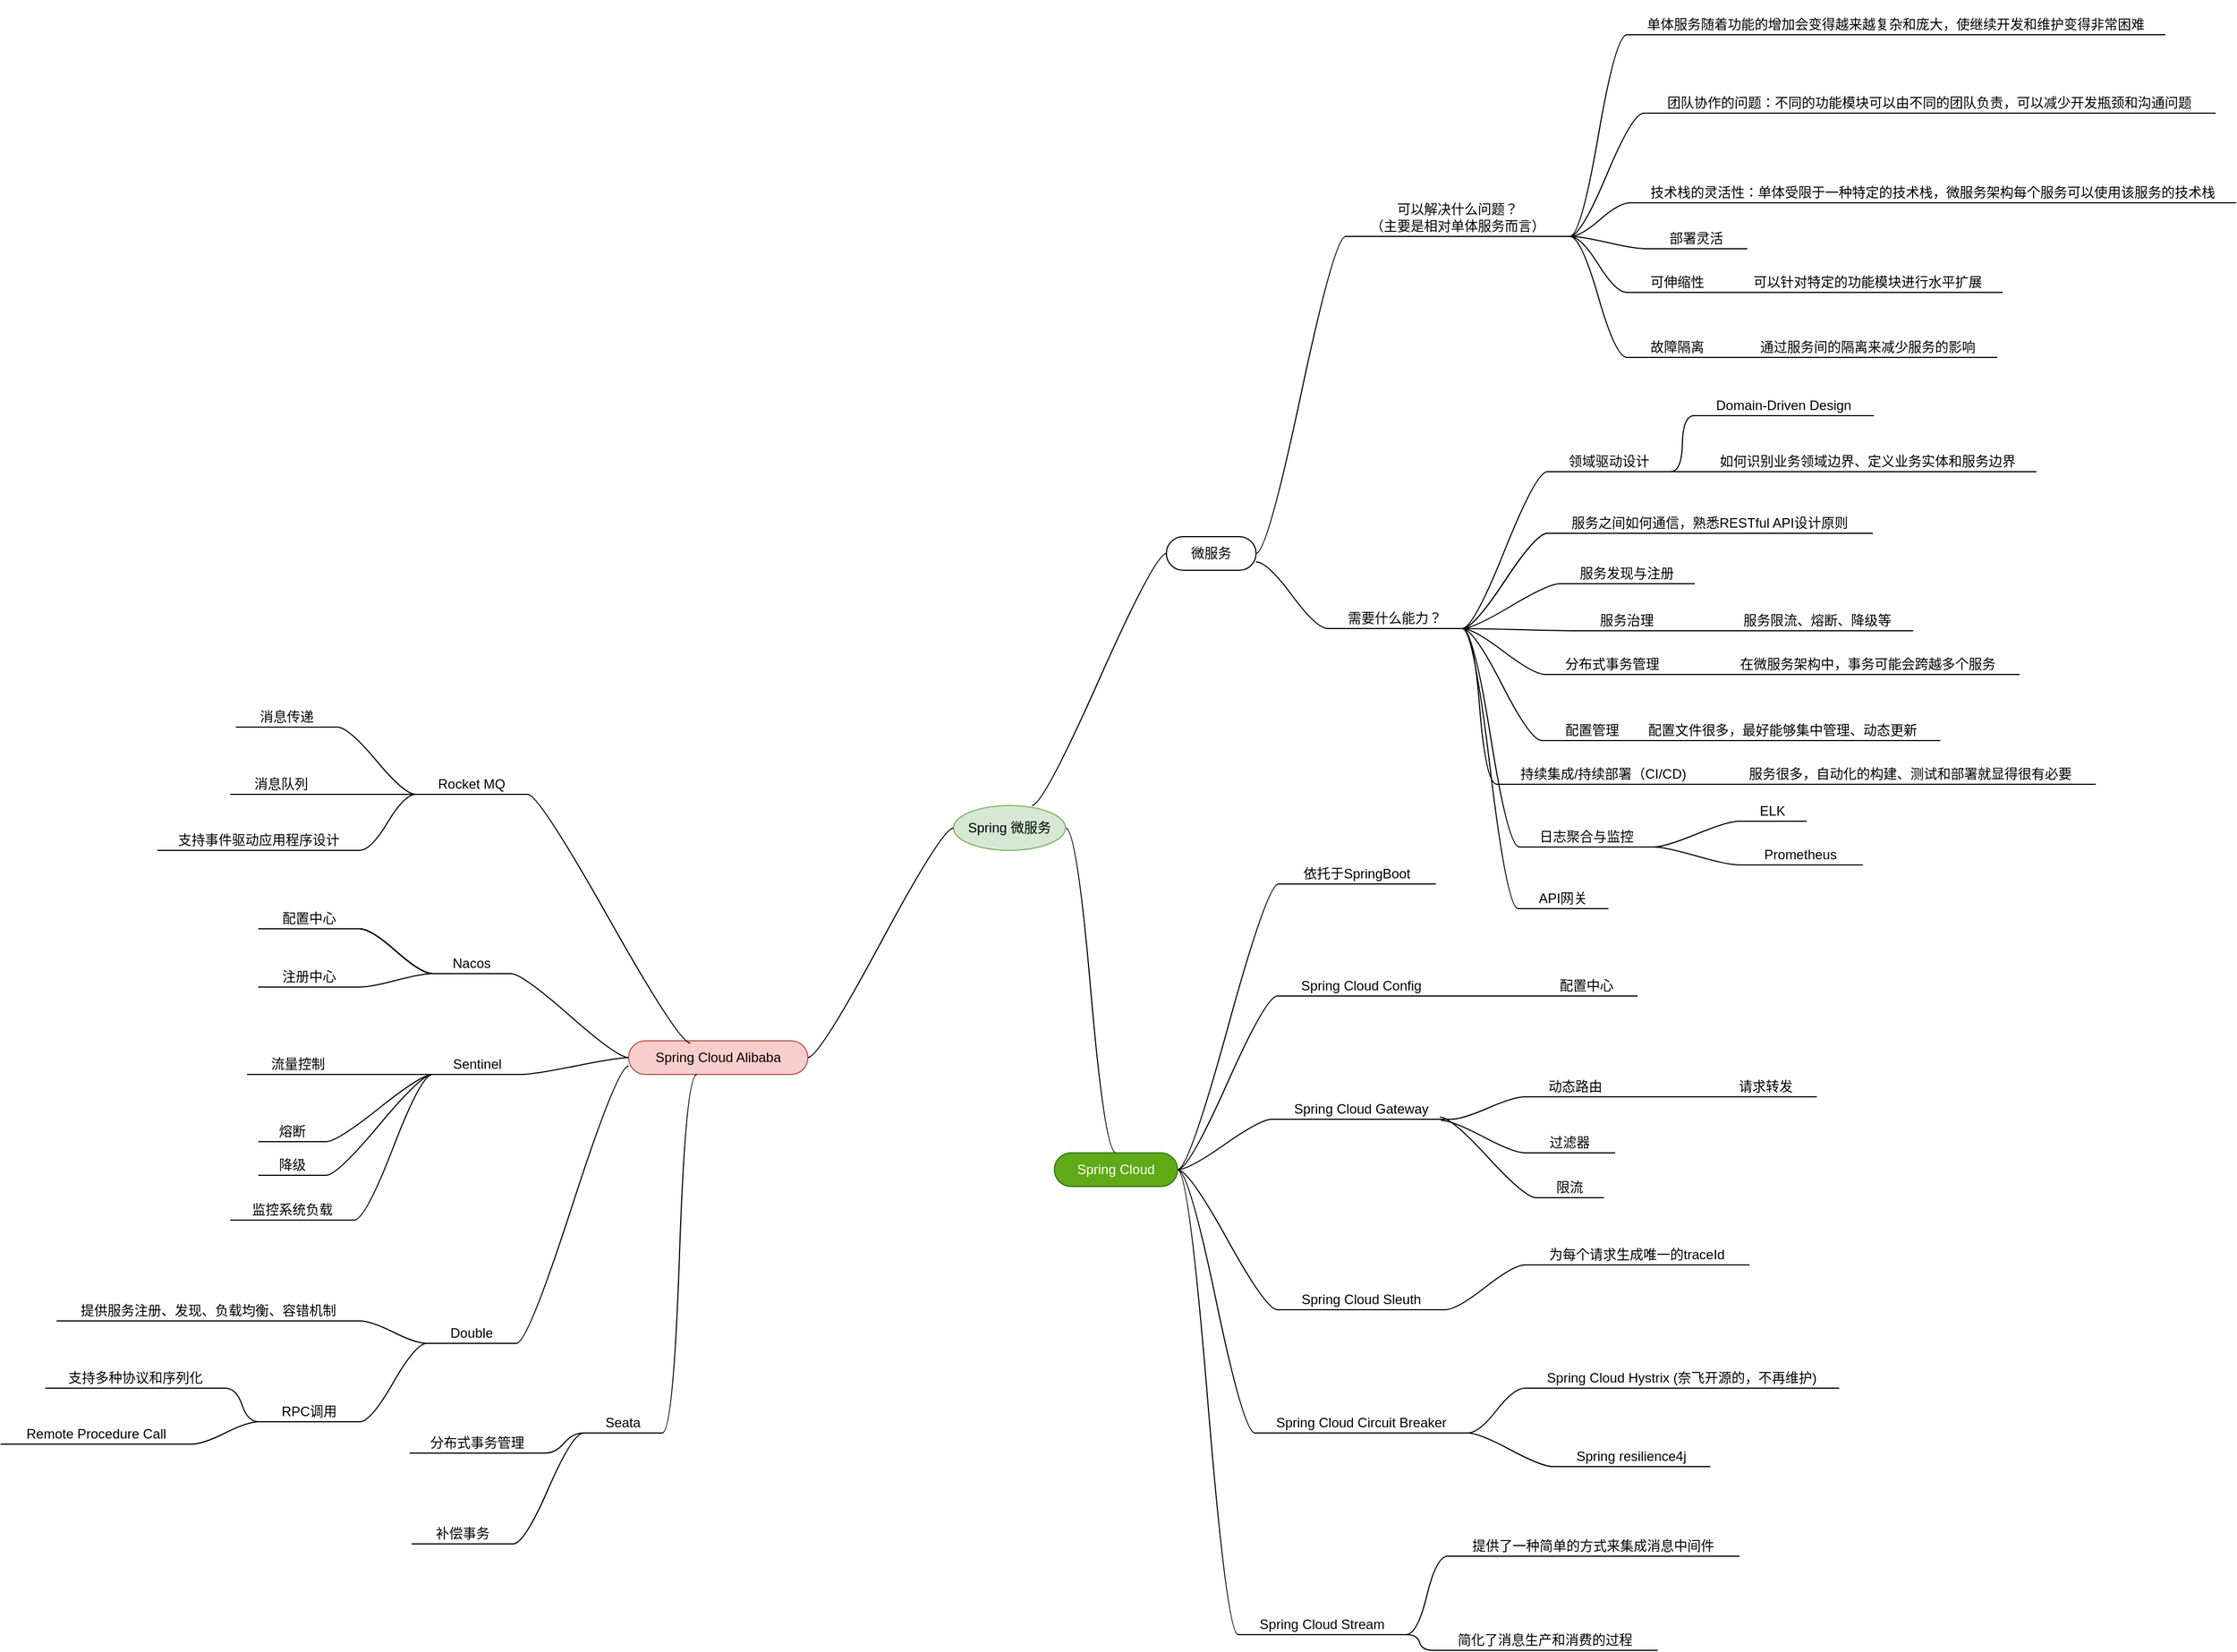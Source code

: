 <mxfile border="50" scale="3" compressed="false" locked="false" version="24.7.7">
  <diagram name="Blank" id="YmL12bMKpDGza6XwsDPr">
    <mxGraphModel dx="2634" dy="1580" grid="1" gridSize="10" guides="1" tooltips="1" connect="1" arrows="1" fold="1" page="0" pageScale="1" pageWidth="827" pageHeight="1169" background="none" math="1" shadow="0">
      <root>
        <mxCell id="X5NqExCQtvZxIxQ7pmgY-0" />
        <mxCell id="1" parent="X5NqExCQtvZxIxQ7pmgY-0" />
        <mxCell id="QuqLu52hexchTlI0sAiY-224" style="edgeStyle=entityRelationEdgeStyle;rounded=0;orthogonalLoop=1;jettySize=auto;html=1;startArrow=none;endArrow=none;segment=10;curved=1;sourcePerimeterSpacing=0;targetPerimeterSpacing=0;entryX=0.5;entryY=0;entryDx=0;entryDy=0;" edge="1" parent="1" source="QuqLu52hexchTlI0sAiY-86" target="QuqLu52hexchTlI0sAiY-193">
          <mxGeometry relative="1" as="geometry" />
        </mxCell>
        <mxCell id="QuqLu52hexchTlI0sAiY-86" value="Spring 微服务" style="ellipse;whiteSpace=wrap;html=1;align=center;newEdgeStyle={&quot;edgeStyle&quot;:&quot;entityRelationEdgeStyle&quot;,&quot;startArrow&quot;:&quot;none&quot;,&quot;endArrow&quot;:&quot;none&quot;,&quot;segment&quot;:10,&quot;curved&quot;:1,&quot;sourcePerimeterSpacing&quot;:0,&quot;targetPerimeterSpacing&quot;:0};treeFolding=1;treeMoving=1;fillColor=#d5e8d4;strokeColor=#82b366;" vertex="1" parent="1">
          <mxGeometry x="-110" y="-40" width="100" height="40" as="geometry" />
        </mxCell>
        <mxCell id="QuqLu52hexchTlI0sAiY-99" value="微服务" style="whiteSpace=wrap;html=1;rounded=1;arcSize=50;align=center;verticalAlign=middle;strokeWidth=1;autosize=1;spacing=4;treeFolding=1;treeMoving=1;newEdgeStyle={&quot;edgeStyle&quot;:&quot;entityRelationEdgeStyle&quot;,&quot;startArrow&quot;:&quot;none&quot;,&quot;endArrow&quot;:&quot;none&quot;,&quot;segment&quot;:10,&quot;curved&quot;:1,&quot;sourcePerimeterSpacing&quot;:0,&quot;targetPerimeterSpacing&quot;:0};" vertex="1" parent="1">
          <mxGeometry x="80" y="-280" width="80" height="30" as="geometry" />
        </mxCell>
        <mxCell id="QuqLu52hexchTlI0sAiY-100" value="" style="edgeStyle=entityRelationEdgeStyle;startArrow=none;endArrow=none;segment=10;curved=1;sourcePerimeterSpacing=0;targetPerimeterSpacing=0;rounded=0;exitX=0.7;exitY=0;exitDx=0;exitDy=0;exitPerimeter=0;" edge="1" target="QuqLu52hexchTlI0sAiY-99" parent="1" source="QuqLu52hexchTlI0sAiY-86">
          <mxGeometry relative="1" as="geometry">
            <mxPoint x="10" y="-80" as="sourcePoint" />
          </mxGeometry>
        </mxCell>
        <mxCell id="QuqLu52hexchTlI0sAiY-234" value="" style="edgeStyle=entityRelationEdgeStyle;rounded=0;orthogonalLoop=1;jettySize=auto;html=1;startArrow=none;endArrow=none;segment=10;curved=1;sourcePerimeterSpacing=0;targetPerimeterSpacing=0;" edge="1" parent="1" source="QuqLu52hexchTlI0sAiY-101" target="QuqLu52hexchTlI0sAiY-233">
          <mxGeometry relative="1" as="geometry" />
        </mxCell>
        <mxCell id="QuqLu52hexchTlI0sAiY-236" value="" style="edgeStyle=entityRelationEdgeStyle;rounded=0;orthogonalLoop=1;jettySize=auto;html=1;startArrow=none;endArrow=none;segment=10;curved=1;sourcePerimeterSpacing=0;targetPerimeterSpacing=0;" edge="1" parent="1" source="QuqLu52hexchTlI0sAiY-101" target="QuqLu52hexchTlI0sAiY-235">
          <mxGeometry relative="1" as="geometry" />
        </mxCell>
        <mxCell id="QuqLu52hexchTlI0sAiY-101" value="可以解决什么问题？&lt;div&gt;（主要是相对单体服务而言）&lt;/div&gt;" style="whiteSpace=wrap;html=1;shape=partialRectangle;top=0;left=0;bottom=1;right=0;points=[[0,1],[1,1]];fillColor=none;align=center;verticalAlign=bottom;routingCenterY=0.5;snapToPoint=1;recursiveResize=0;autosize=1;treeFolding=1;treeMoving=1;newEdgeStyle={&quot;edgeStyle&quot;:&quot;entityRelationEdgeStyle&quot;,&quot;startArrow&quot;:&quot;none&quot;,&quot;endArrow&quot;:&quot;none&quot;,&quot;segment&quot;:10,&quot;curved&quot;:1,&quot;sourcePerimeterSpacing&quot;:0,&quot;targetPerimeterSpacing&quot;:0};" vertex="1" parent="1">
          <mxGeometry x="240" y="-588" width="200" height="40" as="geometry" />
        </mxCell>
        <mxCell id="QuqLu52hexchTlI0sAiY-102" value="" style="edgeStyle=entityRelationEdgeStyle;startArrow=none;endArrow=none;segment=10;curved=1;sourcePerimeterSpacing=0;targetPerimeterSpacing=0;rounded=0;" edge="1" target="QuqLu52hexchTlI0sAiY-101" parent="1" source="QuqLu52hexchTlI0sAiY-99">
          <mxGeometry relative="1" as="geometry">
            <mxPoint x="180" y="-288" as="sourcePoint" />
          </mxGeometry>
        </mxCell>
        <mxCell id="QuqLu52hexchTlI0sAiY-262" value="" style="edgeStyle=entityRelationEdgeStyle;rounded=0;orthogonalLoop=1;jettySize=auto;html=1;startArrow=none;endArrow=none;segment=10;curved=1;sourcePerimeterSpacing=0;targetPerimeterSpacing=0;" edge="1" parent="1" source="QuqLu52hexchTlI0sAiY-133" target="QuqLu52hexchTlI0sAiY-260">
          <mxGeometry relative="1" as="geometry" />
        </mxCell>
        <mxCell id="QuqLu52hexchTlI0sAiY-280" value="" style="edgeStyle=entityRelationEdgeStyle;rounded=0;orthogonalLoop=1;jettySize=auto;html=1;startArrow=none;endArrow=none;segment=10;curved=1;sourcePerimeterSpacing=0;targetPerimeterSpacing=0;" edge="1" parent="1" source="QuqLu52hexchTlI0sAiY-133" target="QuqLu52hexchTlI0sAiY-279">
          <mxGeometry relative="1" as="geometry" />
        </mxCell>
        <mxCell id="QuqLu52hexchTlI0sAiY-286" value="" style="edgeStyle=entityRelationEdgeStyle;rounded=0;orthogonalLoop=1;jettySize=auto;html=1;startArrow=none;endArrow=none;segment=10;curved=1;sourcePerimeterSpacing=0;targetPerimeterSpacing=0;" edge="1" parent="1" source="QuqLu52hexchTlI0sAiY-133" target="QuqLu52hexchTlI0sAiY-285">
          <mxGeometry relative="1" as="geometry" />
        </mxCell>
        <mxCell id="QuqLu52hexchTlI0sAiY-292" value="" style="edgeStyle=entityRelationEdgeStyle;rounded=0;orthogonalLoop=1;jettySize=auto;html=1;startArrow=none;endArrow=none;segment=10;curved=1;sourcePerimeterSpacing=0;targetPerimeterSpacing=0;" edge="1" parent="1" source="QuqLu52hexchTlI0sAiY-133" target="QuqLu52hexchTlI0sAiY-291">
          <mxGeometry relative="1" as="geometry" />
        </mxCell>
        <mxCell id="QuqLu52hexchTlI0sAiY-298" value="" style="edgeStyle=entityRelationEdgeStyle;rounded=0;orthogonalLoop=1;jettySize=auto;html=1;startArrow=none;endArrow=none;segment=10;curved=1;sourcePerimeterSpacing=0;targetPerimeterSpacing=0;" edge="1" parent="1" source="QuqLu52hexchTlI0sAiY-133" target="QuqLu52hexchTlI0sAiY-297">
          <mxGeometry relative="1" as="geometry" />
        </mxCell>
        <mxCell id="QuqLu52hexchTlI0sAiY-133" value="需要什么能力？" style="whiteSpace=wrap;html=1;shape=partialRectangle;top=0;left=0;bottom=1;right=0;points=[[0,1],[1,1]];fillColor=none;align=center;verticalAlign=bottom;routingCenterY=0.5;snapToPoint=1;recursiveResize=0;autosize=1;treeFolding=1;treeMoving=1;newEdgeStyle={&quot;edgeStyle&quot;:&quot;entityRelationEdgeStyle&quot;,&quot;startArrow&quot;:&quot;none&quot;,&quot;endArrow&quot;:&quot;none&quot;,&quot;segment&quot;:10,&quot;curved&quot;:1,&quot;sourcePerimeterSpacing&quot;:0,&quot;targetPerimeterSpacing&quot;:0};" vertex="1" parent="1">
          <mxGeometry x="224" y="-228" width="120" height="30" as="geometry" />
        </mxCell>
        <mxCell id="QuqLu52hexchTlI0sAiY-134" value="" style="edgeStyle=entityRelationEdgeStyle;startArrow=none;endArrow=none;segment=10;curved=1;sourcePerimeterSpacing=0;targetPerimeterSpacing=0;rounded=0;exitX=1;exitY=0.75;exitDx=0;exitDy=0;" edge="1" target="QuqLu52hexchTlI0sAiY-133" parent="1" source="QuqLu52hexchTlI0sAiY-99">
          <mxGeometry relative="1" as="geometry">
            <mxPoint x="180" y="-178" as="sourcePoint" />
          </mxGeometry>
        </mxCell>
        <mxCell id="QuqLu52hexchTlI0sAiY-135" value="Spring Cloud Alibaba" style="whiteSpace=wrap;html=1;rounded=1;arcSize=50;align=center;verticalAlign=middle;strokeWidth=1;autosize=1;spacing=4;treeFolding=1;treeMoving=1;newEdgeStyle={&quot;edgeStyle&quot;:&quot;entityRelationEdgeStyle&quot;,&quot;startArrow&quot;:&quot;none&quot;,&quot;endArrow&quot;:&quot;none&quot;,&quot;segment&quot;:10,&quot;curved&quot;:1,&quot;sourcePerimeterSpacing&quot;:0,&quot;targetPerimeterSpacing&quot;:0};fillColor=#f8cecc;strokeColor=#b85450;" vertex="1" parent="1">
          <mxGeometry x="-400" y="170" width="160" height="30" as="geometry" />
        </mxCell>
        <mxCell id="QuqLu52hexchTlI0sAiY-136" value="" style="edgeStyle=entityRelationEdgeStyle;startArrow=none;endArrow=none;segment=10;curved=1;sourcePerimeterSpacing=0;targetPerimeterSpacing=0;rounded=0;exitX=0;exitY=0.5;exitDx=0;exitDy=0;" edge="1" target="QuqLu52hexchTlI0sAiY-135" parent="1" source="QuqLu52hexchTlI0sAiY-86">
          <mxGeometry relative="1" as="geometry">
            <mxPoint x="-290" y="60" as="sourcePoint" />
          </mxGeometry>
        </mxCell>
        <mxCell id="QuqLu52hexchTlI0sAiY-146" value="" style="edgeStyle=entityRelationEdgeStyle;rounded=0;orthogonalLoop=1;jettySize=auto;html=1;startArrow=none;endArrow=none;segment=10;curved=1;sourcePerimeterSpacing=0;targetPerimeterSpacing=0;" edge="1" parent="1" source="QuqLu52hexchTlI0sAiY-137" target="QuqLu52hexchTlI0sAiY-145">
          <mxGeometry relative="1" as="geometry" />
        </mxCell>
        <mxCell id="QuqLu52hexchTlI0sAiY-147" value="" style="edgeStyle=entityRelationEdgeStyle;rounded=0;orthogonalLoop=1;jettySize=auto;html=1;startArrow=none;endArrow=none;segment=10;curved=1;sourcePerimeterSpacing=0;targetPerimeterSpacing=0;" edge="1" parent="1" source="QuqLu52hexchTlI0sAiY-137" target="QuqLu52hexchTlI0sAiY-145">
          <mxGeometry relative="1" as="geometry" />
        </mxCell>
        <mxCell id="QuqLu52hexchTlI0sAiY-150" value="" style="edgeStyle=entityRelationEdgeStyle;rounded=0;orthogonalLoop=1;jettySize=auto;html=1;startArrow=none;endArrow=none;segment=10;curved=1;sourcePerimeterSpacing=0;targetPerimeterSpacing=0;" edge="1" parent="1" source="QuqLu52hexchTlI0sAiY-137" target="QuqLu52hexchTlI0sAiY-145">
          <mxGeometry relative="1" as="geometry" />
        </mxCell>
        <mxCell id="QuqLu52hexchTlI0sAiY-151" value="" style="edgeStyle=entityRelationEdgeStyle;rounded=0;orthogonalLoop=1;jettySize=auto;html=1;startArrow=none;endArrow=none;segment=10;curved=1;sourcePerimeterSpacing=0;targetPerimeterSpacing=0;" edge="1" parent="1" source="QuqLu52hexchTlI0sAiY-137" target="QuqLu52hexchTlI0sAiY-145">
          <mxGeometry relative="1" as="geometry" />
        </mxCell>
        <mxCell id="QuqLu52hexchTlI0sAiY-152" value="" style="edgeStyle=entityRelationEdgeStyle;rounded=0;orthogonalLoop=1;jettySize=auto;html=1;startArrow=none;endArrow=none;segment=10;curved=1;sourcePerimeterSpacing=0;targetPerimeterSpacing=0;" edge="1" parent="1" source="QuqLu52hexchTlI0sAiY-137" target="QuqLu52hexchTlI0sAiY-145">
          <mxGeometry relative="1" as="geometry" />
        </mxCell>
        <mxCell id="QuqLu52hexchTlI0sAiY-137" value="Nacos" style="whiteSpace=wrap;html=1;shape=partialRectangle;top=0;left=0;bottom=1;right=0;points=[[0,1],[1,1]];fillColor=none;align=center;verticalAlign=bottom;routingCenterY=0.5;snapToPoint=1;recursiveResize=0;autosize=1;treeFolding=1;treeMoving=1;newEdgeStyle={&quot;edgeStyle&quot;:&quot;entityRelationEdgeStyle&quot;,&quot;startArrow&quot;:&quot;none&quot;,&quot;endArrow&quot;:&quot;none&quot;,&quot;segment&quot;:10,&quot;curved&quot;:1,&quot;sourcePerimeterSpacing&quot;:0,&quot;targetPerimeterSpacing&quot;:0};" vertex="1" parent="1">
          <mxGeometry x="-575" y="80" width="70" height="30" as="geometry" />
        </mxCell>
        <mxCell id="QuqLu52hexchTlI0sAiY-138" value="" style="edgeStyle=entityRelationEdgeStyle;startArrow=none;endArrow=none;segment=10;curved=1;sourcePerimeterSpacing=0;targetPerimeterSpacing=0;rounded=0;exitX=0;exitY=0.5;exitDx=0;exitDy=0;" edge="1" target="QuqLu52hexchTlI0sAiY-137" parent="1" source="QuqLu52hexchTlI0sAiY-135">
          <mxGeometry relative="1" as="geometry">
            <mxPoint x="-670" y="210" as="sourcePoint" />
          </mxGeometry>
        </mxCell>
        <mxCell id="QuqLu52hexchTlI0sAiY-158" value="" style="edgeStyle=entityRelationEdgeStyle;rounded=0;orthogonalLoop=1;jettySize=auto;html=1;startArrow=none;endArrow=none;segment=10;curved=1;sourcePerimeterSpacing=0;targetPerimeterSpacing=0;" edge="1" parent="1" source="QuqLu52hexchTlI0sAiY-141" target="QuqLu52hexchTlI0sAiY-157">
          <mxGeometry relative="1" as="geometry" />
        </mxCell>
        <mxCell id="QuqLu52hexchTlI0sAiY-160" value="" style="edgeStyle=entityRelationEdgeStyle;rounded=0;orthogonalLoop=1;jettySize=auto;html=1;startArrow=none;endArrow=none;segment=10;curved=1;sourcePerimeterSpacing=0;targetPerimeterSpacing=0;" edge="1" parent="1" source="QuqLu52hexchTlI0sAiY-141" target="QuqLu52hexchTlI0sAiY-159">
          <mxGeometry relative="1" as="geometry" />
        </mxCell>
        <mxCell id="QuqLu52hexchTlI0sAiY-162" value="" style="edgeStyle=entityRelationEdgeStyle;rounded=0;orthogonalLoop=1;jettySize=auto;html=1;startArrow=none;endArrow=none;segment=10;curved=1;sourcePerimeterSpacing=0;targetPerimeterSpacing=0;" edge="1" parent="1" source="QuqLu52hexchTlI0sAiY-141" target="QuqLu52hexchTlI0sAiY-161">
          <mxGeometry relative="1" as="geometry" />
        </mxCell>
        <mxCell id="QuqLu52hexchTlI0sAiY-164" value="" style="edgeStyle=entityRelationEdgeStyle;rounded=0;orthogonalLoop=1;jettySize=auto;html=1;startArrow=none;endArrow=none;segment=10;curved=1;sourcePerimeterSpacing=0;targetPerimeterSpacing=0;" edge="1" parent="1" source="QuqLu52hexchTlI0sAiY-141" target="QuqLu52hexchTlI0sAiY-163">
          <mxGeometry relative="1" as="geometry" />
        </mxCell>
        <mxCell id="QuqLu52hexchTlI0sAiY-141" value="Sentinel" style="whiteSpace=wrap;html=1;shape=partialRectangle;top=0;left=0;bottom=1;right=0;points=[[0,1],[1,1]];fillColor=none;align=center;verticalAlign=bottom;routingCenterY=0.5;snapToPoint=1;recursiveResize=0;autosize=1;treeFolding=1;treeMoving=1;newEdgeStyle={&quot;edgeStyle&quot;:&quot;entityRelationEdgeStyle&quot;,&quot;startArrow&quot;:&quot;none&quot;,&quot;endArrow&quot;:&quot;none&quot;,&quot;segment&quot;:10,&quot;curved&quot;:1,&quot;sourcePerimeterSpacing&quot;:0,&quot;targetPerimeterSpacing&quot;:0};" vertex="1" parent="1">
          <mxGeometry x="-575" y="170" width="80" height="30" as="geometry" />
        </mxCell>
        <mxCell id="QuqLu52hexchTlI0sAiY-142" value="" style="edgeStyle=entityRelationEdgeStyle;startArrow=none;endArrow=none;segment=10;curved=1;sourcePerimeterSpacing=0;targetPerimeterSpacing=0;rounded=0;exitX=0;exitY=0.5;exitDx=0;exitDy=0;" edge="1" target="QuqLu52hexchTlI0sAiY-141" parent="1" source="QuqLu52hexchTlI0sAiY-135">
          <mxGeometry relative="1" as="geometry">
            <mxPoint x="-615" y="220" as="sourcePoint" />
          </mxGeometry>
        </mxCell>
        <mxCell id="QuqLu52hexchTlI0sAiY-156" value="" style="edgeStyle=entityRelationEdgeStyle;rounded=0;orthogonalLoop=1;jettySize=auto;html=1;startArrow=none;endArrow=none;segment=10;curved=1;sourcePerimeterSpacing=0;targetPerimeterSpacing=0;exitX=0;exitY=1;exitDx=0;exitDy=0;" edge="1" parent="1" source="QuqLu52hexchTlI0sAiY-137" target="QuqLu52hexchTlI0sAiY-155">
          <mxGeometry relative="1" as="geometry" />
        </mxCell>
        <mxCell id="QuqLu52hexchTlI0sAiY-145" value="配置中心" style="whiteSpace=wrap;html=1;shape=partialRectangle;top=0;left=0;bottom=1;right=0;points=[[0,1],[1,1]];fillColor=none;align=center;verticalAlign=bottom;routingCenterY=0.5;snapToPoint=1;recursiveResize=0;autosize=1;treeFolding=1;treeMoving=1;newEdgeStyle={&quot;edgeStyle&quot;:&quot;entityRelationEdgeStyle&quot;,&quot;startArrow&quot;:&quot;none&quot;,&quot;endArrow&quot;:&quot;none&quot;,&quot;segment&quot;:10,&quot;curved&quot;:1,&quot;sourcePerimeterSpacing&quot;:0,&quot;targetPerimeterSpacing&quot;:0};" vertex="1" parent="1">
          <mxGeometry x="-730" y="40" width="90" height="30" as="geometry" />
        </mxCell>
        <mxCell id="QuqLu52hexchTlI0sAiY-155" value="注册中心" style="whiteSpace=wrap;html=1;shape=partialRectangle;top=0;left=0;bottom=1;right=0;points=[[0,1],[1,1]];fillColor=none;align=center;verticalAlign=bottom;routingCenterY=0.5;snapToPoint=1;recursiveResize=0;autosize=1;treeFolding=1;treeMoving=1;newEdgeStyle={&quot;edgeStyle&quot;:&quot;entityRelationEdgeStyle&quot;,&quot;startArrow&quot;:&quot;none&quot;,&quot;endArrow&quot;:&quot;none&quot;,&quot;segment&quot;:10,&quot;curved&quot;:1,&quot;sourcePerimeterSpacing&quot;:0,&quot;targetPerimeterSpacing&quot;:0};" vertex="1" parent="1">
          <mxGeometry x="-730" y="92" width="90" height="30" as="geometry" />
        </mxCell>
        <mxCell id="QuqLu52hexchTlI0sAiY-157" value="流量控制" style="whiteSpace=wrap;html=1;shape=partialRectangle;top=0;left=0;bottom=1;right=0;points=[[0,1],[1,1]];fillColor=none;align=center;verticalAlign=bottom;routingCenterY=0.5;snapToPoint=1;recursiveResize=0;autosize=1;treeFolding=1;treeMoving=1;newEdgeStyle={&quot;edgeStyle&quot;:&quot;entityRelationEdgeStyle&quot;,&quot;startArrow&quot;:&quot;none&quot;,&quot;endArrow&quot;:&quot;none&quot;,&quot;segment&quot;:10,&quot;curved&quot;:1,&quot;sourcePerimeterSpacing&quot;:0,&quot;targetPerimeterSpacing&quot;:0};" vertex="1" parent="1">
          <mxGeometry x="-740" y="170" width="90" height="30" as="geometry" />
        </mxCell>
        <mxCell id="QuqLu52hexchTlI0sAiY-159" value="熔断" style="whiteSpace=wrap;html=1;shape=partialRectangle;top=0;left=0;bottom=1;right=0;points=[[0,1],[1,1]];fillColor=none;align=center;verticalAlign=bottom;routingCenterY=0.5;snapToPoint=1;recursiveResize=0;autosize=1;treeFolding=1;treeMoving=1;newEdgeStyle={&quot;edgeStyle&quot;:&quot;entityRelationEdgeStyle&quot;,&quot;startArrow&quot;:&quot;none&quot;,&quot;endArrow&quot;:&quot;none&quot;,&quot;segment&quot;:10,&quot;curved&quot;:1,&quot;sourcePerimeterSpacing&quot;:0,&quot;targetPerimeterSpacing&quot;:0};" vertex="1" parent="1">
          <mxGeometry x="-730" y="230" width="60" height="30" as="geometry" />
        </mxCell>
        <mxCell id="QuqLu52hexchTlI0sAiY-161" value="降级" style="whiteSpace=wrap;html=1;shape=partialRectangle;top=0;left=0;bottom=1;right=0;points=[[0,1],[1,1]];fillColor=none;align=center;verticalAlign=bottom;routingCenterY=0.5;snapToPoint=1;recursiveResize=0;autosize=1;treeFolding=1;treeMoving=1;newEdgeStyle={&quot;edgeStyle&quot;:&quot;entityRelationEdgeStyle&quot;,&quot;startArrow&quot;:&quot;none&quot;,&quot;endArrow&quot;:&quot;none&quot;,&quot;segment&quot;:10,&quot;curved&quot;:1,&quot;sourcePerimeterSpacing&quot;:0,&quot;targetPerimeterSpacing&quot;:0};" vertex="1" parent="1">
          <mxGeometry x="-730" y="260" width="60" height="30" as="geometry" />
        </mxCell>
        <mxCell id="QuqLu52hexchTlI0sAiY-163" value="监控系统负载" style="whiteSpace=wrap;html=1;shape=partialRectangle;top=0;left=0;bottom=1;right=0;points=[[0,1],[1,1]];fillColor=none;align=center;verticalAlign=bottom;routingCenterY=0.5;snapToPoint=1;recursiveResize=0;autosize=1;treeFolding=1;treeMoving=1;newEdgeStyle={&quot;edgeStyle&quot;:&quot;entityRelationEdgeStyle&quot;,&quot;startArrow&quot;:&quot;none&quot;,&quot;endArrow&quot;:&quot;none&quot;,&quot;segment&quot;:10,&quot;curved&quot;:1,&quot;sourcePerimeterSpacing&quot;:0,&quot;targetPerimeterSpacing&quot;:0};" vertex="1" parent="1">
          <mxGeometry x="-755" y="300" width="110" height="30" as="geometry" />
        </mxCell>
        <mxCell id="QuqLu52hexchTlI0sAiY-168" value="" style="edgeStyle=entityRelationEdgeStyle;rounded=0;orthogonalLoop=1;jettySize=auto;html=1;startArrow=none;endArrow=none;segment=10;curved=1;sourcePerimeterSpacing=0;targetPerimeterSpacing=0;" edge="1" parent="1" source="QuqLu52hexchTlI0sAiY-165" target="QuqLu52hexchTlI0sAiY-167">
          <mxGeometry relative="1" as="geometry" />
        </mxCell>
        <mxCell id="QuqLu52hexchTlI0sAiY-174" value="" style="edgeStyle=entityRelationEdgeStyle;rounded=0;orthogonalLoop=1;jettySize=auto;html=1;startArrow=none;endArrow=none;segment=10;curved=1;sourcePerimeterSpacing=0;targetPerimeterSpacing=0;" edge="1" parent="1" source="QuqLu52hexchTlI0sAiY-165" target="QuqLu52hexchTlI0sAiY-173">
          <mxGeometry relative="1" as="geometry" />
        </mxCell>
        <mxCell id="QuqLu52hexchTlI0sAiY-165" value="Double" style="whiteSpace=wrap;html=1;shape=partialRectangle;top=0;left=0;bottom=1;right=0;points=[[0,1],[1,1]];fillColor=none;align=center;verticalAlign=bottom;routingCenterY=0.5;snapToPoint=1;recursiveResize=0;autosize=1;treeFolding=1;treeMoving=1;newEdgeStyle={&quot;edgeStyle&quot;:&quot;entityRelationEdgeStyle&quot;,&quot;startArrow&quot;:&quot;none&quot;,&quot;endArrow&quot;:&quot;none&quot;,&quot;segment&quot;:10,&quot;curved&quot;:1,&quot;sourcePerimeterSpacing&quot;:0,&quot;targetPerimeterSpacing&quot;:0};" vertex="1" parent="1">
          <mxGeometry x="-580" y="410" width="80" height="30" as="geometry" />
        </mxCell>
        <mxCell id="QuqLu52hexchTlI0sAiY-166" value="" style="edgeStyle=entityRelationEdgeStyle;startArrow=none;endArrow=none;segment=10;curved=1;sourcePerimeterSpacing=0;targetPerimeterSpacing=0;rounded=0;exitX=0;exitY=0.75;exitDx=0;exitDy=0;" edge="1" target="QuqLu52hexchTlI0sAiY-165" parent="1" source="QuqLu52hexchTlI0sAiY-135">
          <mxGeometry relative="1" as="geometry">
            <mxPoint x="-570" y="330" as="sourcePoint" />
          </mxGeometry>
        </mxCell>
        <mxCell id="QuqLu52hexchTlI0sAiY-170" value="" style="edgeStyle=entityRelationEdgeStyle;rounded=0;orthogonalLoop=1;jettySize=auto;html=1;startArrow=none;endArrow=none;segment=10;curved=1;sourcePerimeterSpacing=0;targetPerimeterSpacing=0;" edge="1" parent="1" source="QuqLu52hexchTlI0sAiY-167" target="QuqLu52hexchTlI0sAiY-169">
          <mxGeometry relative="1" as="geometry" />
        </mxCell>
        <mxCell id="QuqLu52hexchTlI0sAiY-172" value="" style="edgeStyle=entityRelationEdgeStyle;rounded=0;orthogonalLoop=1;jettySize=auto;html=1;startArrow=none;endArrow=none;segment=10;curved=1;sourcePerimeterSpacing=0;targetPerimeterSpacing=0;" edge="1" parent="1" source="QuqLu52hexchTlI0sAiY-167" target="QuqLu52hexchTlI0sAiY-171">
          <mxGeometry relative="1" as="geometry" />
        </mxCell>
        <mxCell id="QuqLu52hexchTlI0sAiY-167" value="RPC调用" style="whiteSpace=wrap;html=1;shape=partialRectangle;top=0;left=0;bottom=1;right=0;points=[[0,1],[1,1]];fillColor=none;align=center;verticalAlign=bottom;routingCenterY=0.5;snapToPoint=1;recursiveResize=0;autosize=1;treeFolding=1;treeMoving=1;newEdgeStyle={&quot;edgeStyle&quot;:&quot;entityRelationEdgeStyle&quot;,&quot;startArrow&quot;:&quot;none&quot;,&quot;endArrow&quot;:&quot;none&quot;,&quot;segment&quot;:10,&quot;curved&quot;:1,&quot;sourcePerimeterSpacing&quot;:0,&quot;targetPerimeterSpacing&quot;:0};" vertex="1" parent="1">
          <mxGeometry x="-730" y="480" width="90" height="30" as="geometry" />
        </mxCell>
        <mxCell id="QuqLu52hexchTlI0sAiY-169" value="支持多种协议和序列化" style="whiteSpace=wrap;html=1;shape=partialRectangle;top=0;left=0;bottom=1;right=0;points=[[0,1],[1,1]];fillColor=none;align=center;verticalAlign=bottom;routingCenterY=0.5;snapToPoint=1;recursiveResize=0;autosize=1;treeFolding=1;treeMoving=1;newEdgeStyle={&quot;edgeStyle&quot;:&quot;entityRelationEdgeStyle&quot;,&quot;startArrow&quot;:&quot;none&quot;,&quot;endArrow&quot;:&quot;none&quot;,&quot;segment&quot;:10,&quot;curved&quot;:1,&quot;sourcePerimeterSpacing&quot;:0,&quot;targetPerimeterSpacing&quot;:0};" vertex="1" parent="1">
          <mxGeometry x="-920" y="450" width="160" height="30" as="geometry" />
        </mxCell>
        <mxCell id="QuqLu52hexchTlI0sAiY-171" value="Remote Procedure Call" style="whiteSpace=wrap;html=1;shape=partialRectangle;top=0;left=0;bottom=1;right=0;points=[[0,1],[1,1]];fillColor=none;align=center;verticalAlign=bottom;routingCenterY=0.5;snapToPoint=1;recursiveResize=0;autosize=1;treeFolding=1;treeMoving=1;newEdgeStyle={&quot;edgeStyle&quot;:&quot;entityRelationEdgeStyle&quot;,&quot;startArrow&quot;:&quot;none&quot;,&quot;endArrow&quot;:&quot;none&quot;,&quot;segment&quot;:10,&quot;curved&quot;:1,&quot;sourcePerimeterSpacing&quot;:0,&quot;targetPerimeterSpacing&quot;:0};" vertex="1" parent="1">
          <mxGeometry x="-960" y="500" width="170" height="30" as="geometry" />
        </mxCell>
        <mxCell id="QuqLu52hexchTlI0sAiY-173" value="提供服务注册、发现、负载均衡、容错机制" style="whiteSpace=wrap;html=1;shape=partialRectangle;top=0;left=0;bottom=1;right=0;points=[[0,1],[1,1]];fillColor=none;align=center;verticalAlign=bottom;routingCenterY=0.5;snapToPoint=1;recursiveResize=0;autosize=1;treeFolding=1;treeMoving=1;newEdgeStyle={&quot;edgeStyle&quot;:&quot;entityRelationEdgeStyle&quot;,&quot;startArrow&quot;:&quot;none&quot;,&quot;endArrow&quot;:&quot;none&quot;,&quot;segment&quot;:10,&quot;curved&quot;:1,&quot;sourcePerimeterSpacing&quot;:0,&quot;targetPerimeterSpacing&quot;:0};" vertex="1" parent="1">
          <mxGeometry x="-910" y="390" width="270" height="30" as="geometry" />
        </mxCell>
        <mxCell id="QuqLu52hexchTlI0sAiY-178" value="" style="edgeStyle=entityRelationEdgeStyle;rounded=0;orthogonalLoop=1;jettySize=auto;html=1;startArrow=none;endArrow=none;segment=10;curved=1;sourcePerimeterSpacing=0;targetPerimeterSpacing=0;" edge="1" parent="1" source="QuqLu52hexchTlI0sAiY-175" target="QuqLu52hexchTlI0sAiY-177">
          <mxGeometry relative="1" as="geometry" />
        </mxCell>
        <mxCell id="QuqLu52hexchTlI0sAiY-180" value="" style="edgeStyle=entityRelationEdgeStyle;rounded=0;orthogonalLoop=1;jettySize=auto;html=1;startArrow=none;endArrow=none;segment=10;curved=1;sourcePerimeterSpacing=0;targetPerimeterSpacing=0;" edge="1" parent="1" source="QuqLu52hexchTlI0sAiY-175" target="QuqLu52hexchTlI0sAiY-179">
          <mxGeometry relative="1" as="geometry" />
        </mxCell>
        <mxCell id="QuqLu52hexchTlI0sAiY-175" value="Seata" style="whiteSpace=wrap;html=1;shape=partialRectangle;top=0;left=0;bottom=1;right=0;points=[[0,1],[1,1]];fillColor=none;align=center;verticalAlign=bottom;routingCenterY=0.5;snapToPoint=1;recursiveResize=0;autosize=1;treeFolding=1;treeMoving=1;newEdgeStyle={&quot;edgeStyle&quot;:&quot;entityRelationEdgeStyle&quot;,&quot;startArrow&quot;:&quot;none&quot;,&quot;endArrow&quot;:&quot;none&quot;,&quot;segment&quot;:10,&quot;curved&quot;:1,&quot;sourcePerimeterSpacing&quot;:0,&quot;targetPerimeterSpacing&quot;:0};" vertex="1" parent="1">
          <mxGeometry x="-440" y="490" width="70" height="30" as="geometry" />
        </mxCell>
        <mxCell id="QuqLu52hexchTlI0sAiY-176" value="" style="edgeStyle=entityRelationEdgeStyle;startArrow=none;endArrow=none;segment=10;curved=1;sourcePerimeterSpacing=0;targetPerimeterSpacing=0;rounded=0;exitX=0.381;exitY=1;exitDx=0;exitDy=0;exitPerimeter=0;" edge="1" target="QuqLu52hexchTlI0sAiY-175" parent="1" source="QuqLu52hexchTlI0sAiY-135">
          <mxGeometry relative="1" as="geometry">
            <mxPoint x="-450" y="635" as="sourcePoint" />
          </mxGeometry>
        </mxCell>
        <mxCell id="QuqLu52hexchTlI0sAiY-177" value="分布式事务管理" style="whiteSpace=wrap;html=1;shape=partialRectangle;top=0;left=0;bottom=1;right=0;points=[[0,1],[1,1]];fillColor=none;align=center;verticalAlign=bottom;routingCenterY=0.5;snapToPoint=1;recursiveResize=0;autosize=1;treeFolding=1;treeMoving=1;newEdgeStyle={&quot;edgeStyle&quot;:&quot;entityRelationEdgeStyle&quot;,&quot;startArrow&quot;:&quot;none&quot;,&quot;endArrow&quot;:&quot;none&quot;,&quot;segment&quot;:10,&quot;curved&quot;:1,&quot;sourcePerimeterSpacing&quot;:0,&quot;targetPerimeterSpacing&quot;:0};" vertex="1" parent="1">
          <mxGeometry x="-595" y="508" width="120" height="30" as="geometry" />
        </mxCell>
        <mxCell id="QuqLu52hexchTlI0sAiY-179" value="补偿事务" style="whiteSpace=wrap;html=1;shape=partialRectangle;top=0;left=0;bottom=1;right=0;points=[[0,1],[1,1]];fillColor=none;align=center;verticalAlign=bottom;routingCenterY=0.5;snapToPoint=1;recursiveResize=0;autosize=1;treeFolding=1;treeMoving=1;newEdgeStyle={&quot;edgeStyle&quot;:&quot;entityRelationEdgeStyle&quot;,&quot;startArrow&quot;:&quot;none&quot;,&quot;endArrow&quot;:&quot;none&quot;,&quot;segment&quot;:10,&quot;curved&quot;:1,&quot;sourcePerimeterSpacing&quot;:0,&quot;targetPerimeterSpacing&quot;:0};" vertex="1" parent="1">
          <mxGeometry x="-593" y="589" width="90" height="30" as="geometry" />
        </mxCell>
        <mxCell id="QuqLu52hexchTlI0sAiY-184" value="" style="edgeStyle=entityRelationEdgeStyle;rounded=0;orthogonalLoop=1;jettySize=auto;html=1;startArrow=none;endArrow=none;segment=10;curved=1;sourcePerimeterSpacing=0;targetPerimeterSpacing=0;" edge="1" parent="1" source="QuqLu52hexchTlI0sAiY-181" target="QuqLu52hexchTlI0sAiY-183">
          <mxGeometry relative="1" as="geometry" />
        </mxCell>
        <mxCell id="QuqLu52hexchTlI0sAiY-186" value="" style="edgeStyle=entityRelationEdgeStyle;rounded=0;orthogonalLoop=1;jettySize=auto;html=1;startArrow=none;endArrow=none;segment=10;curved=1;sourcePerimeterSpacing=0;targetPerimeterSpacing=0;" edge="1" parent="1" source="QuqLu52hexchTlI0sAiY-181" target="QuqLu52hexchTlI0sAiY-185">
          <mxGeometry relative="1" as="geometry" />
        </mxCell>
        <mxCell id="QuqLu52hexchTlI0sAiY-188" value="" style="edgeStyle=entityRelationEdgeStyle;rounded=0;orthogonalLoop=1;jettySize=auto;html=1;startArrow=none;endArrow=none;segment=10;curved=1;sourcePerimeterSpacing=0;targetPerimeterSpacing=0;" edge="1" parent="1" source="QuqLu52hexchTlI0sAiY-181" target="QuqLu52hexchTlI0sAiY-187">
          <mxGeometry relative="1" as="geometry" />
        </mxCell>
        <mxCell id="QuqLu52hexchTlI0sAiY-181" value="Rocket MQ" style="whiteSpace=wrap;html=1;shape=partialRectangle;top=0;left=0;bottom=1;right=0;points=[[0,1],[1,1]];fillColor=none;align=center;verticalAlign=bottom;routingCenterY=0.5;snapToPoint=1;recursiveResize=0;autosize=1;treeFolding=1;treeMoving=1;newEdgeStyle={&quot;edgeStyle&quot;:&quot;entityRelationEdgeStyle&quot;,&quot;startArrow&quot;:&quot;none&quot;,&quot;endArrow&quot;:&quot;none&quot;,&quot;segment&quot;:10,&quot;curved&quot;:1,&quot;sourcePerimeterSpacing&quot;:0,&quot;targetPerimeterSpacing&quot;:0};" vertex="1" parent="1">
          <mxGeometry x="-590" y="-80" width="100" height="30" as="geometry" />
        </mxCell>
        <mxCell id="QuqLu52hexchTlI0sAiY-182" value="" style="edgeStyle=entityRelationEdgeStyle;startArrow=none;endArrow=none;segment=10;curved=1;sourcePerimeterSpacing=0;targetPerimeterSpacing=0;rounded=0;exitX=0.344;exitY=0.067;exitDx=0;exitDy=0;exitPerimeter=0;" edge="1" target="QuqLu52hexchTlI0sAiY-181" parent="1" source="QuqLu52hexchTlI0sAiY-135">
          <mxGeometry relative="1" as="geometry">
            <mxPoint x="-620" y="-30" as="sourcePoint" />
          </mxGeometry>
        </mxCell>
        <mxCell id="QuqLu52hexchTlI0sAiY-183" value="消息传递" style="whiteSpace=wrap;html=1;shape=partialRectangle;top=0;left=0;bottom=1;right=0;points=[[0,1],[1,1]];fillColor=none;align=center;verticalAlign=bottom;routingCenterY=0.5;snapToPoint=1;recursiveResize=0;autosize=1;treeFolding=1;treeMoving=1;newEdgeStyle={&quot;edgeStyle&quot;:&quot;entityRelationEdgeStyle&quot;,&quot;startArrow&quot;:&quot;none&quot;,&quot;endArrow&quot;:&quot;none&quot;,&quot;segment&quot;:10,&quot;curved&quot;:1,&quot;sourcePerimeterSpacing&quot;:0,&quot;targetPerimeterSpacing&quot;:0};" vertex="1" parent="1">
          <mxGeometry x="-750" y="-140" width="90" height="30" as="geometry" />
        </mxCell>
        <mxCell id="QuqLu52hexchTlI0sAiY-185" value="消息队列" style="whiteSpace=wrap;html=1;shape=partialRectangle;top=0;left=0;bottom=1;right=0;points=[[0,1],[1,1]];fillColor=none;align=center;verticalAlign=bottom;routingCenterY=0.5;snapToPoint=1;recursiveResize=0;autosize=1;treeFolding=1;treeMoving=1;newEdgeStyle={&quot;edgeStyle&quot;:&quot;entityRelationEdgeStyle&quot;,&quot;startArrow&quot;:&quot;none&quot;,&quot;endArrow&quot;:&quot;none&quot;,&quot;segment&quot;:10,&quot;curved&quot;:1,&quot;sourcePerimeterSpacing&quot;:0,&quot;targetPerimeterSpacing&quot;:0};" vertex="1" parent="1">
          <mxGeometry x="-755" y="-80" width="90" height="30" as="geometry" />
        </mxCell>
        <mxCell id="QuqLu52hexchTlI0sAiY-187" value="支持事件驱动应用程序设计" style="whiteSpace=wrap;html=1;shape=partialRectangle;top=0;left=0;bottom=1;right=0;points=[[0,1],[1,1]];fillColor=none;align=center;verticalAlign=bottom;routingCenterY=0.5;snapToPoint=1;recursiveResize=0;autosize=1;treeFolding=1;treeMoving=1;newEdgeStyle={&quot;edgeStyle&quot;:&quot;entityRelationEdgeStyle&quot;,&quot;startArrow&quot;:&quot;none&quot;,&quot;endArrow&quot;:&quot;none&quot;,&quot;segment&quot;:10,&quot;curved&quot;:1,&quot;sourcePerimeterSpacing&quot;:0,&quot;targetPerimeterSpacing&quot;:0};" vertex="1" parent="1">
          <mxGeometry x="-820" y="-30" width="180" height="30" as="geometry" />
        </mxCell>
        <mxCell id="QuqLu52hexchTlI0sAiY-193" value="Spring Cloud" style="whiteSpace=wrap;html=1;rounded=1;arcSize=50;align=center;verticalAlign=middle;strokeWidth=1;autosize=1;spacing=4;treeFolding=1;treeMoving=1;newEdgeStyle={&quot;edgeStyle&quot;:&quot;entityRelationEdgeStyle&quot;,&quot;startArrow&quot;:&quot;none&quot;,&quot;endArrow&quot;:&quot;none&quot;,&quot;segment&quot;:10,&quot;curved&quot;:1,&quot;sourcePerimeterSpacing&quot;:0,&quot;targetPerimeterSpacing&quot;:0};fillColor=#60a917;fontColor=#ffffff;strokeColor=#2D7600;" vertex="1" parent="1">
          <mxGeometry x="-20" y="270" width="110" height="30" as="geometry" />
        </mxCell>
        <mxCell id="QuqLu52hexchTlI0sAiY-200" value="" style="edgeStyle=entityRelationEdgeStyle;rounded=0;orthogonalLoop=1;jettySize=auto;html=1;startArrow=none;endArrow=none;segment=10;curved=1;sourcePerimeterSpacing=0;targetPerimeterSpacing=0;exitX=1;exitY=0.5;exitDx=0;exitDy=0;" edge="1" parent="1" source="QuqLu52hexchTlI0sAiY-193" target="QuqLu52hexchTlI0sAiY-199">
          <mxGeometry relative="1" as="geometry" />
        </mxCell>
        <mxCell id="QuqLu52hexchTlI0sAiY-195" value="依托于SpringBoot" style="whiteSpace=wrap;html=1;shape=partialRectangle;top=0;left=0;bottom=1;right=0;points=[[0,1],[1,1]];fillColor=none;align=center;verticalAlign=bottom;routingCenterY=0.5;snapToPoint=1;recursiveResize=0;autosize=1;treeFolding=1;treeMoving=1;newEdgeStyle={&quot;edgeStyle&quot;:&quot;entityRelationEdgeStyle&quot;,&quot;startArrow&quot;:&quot;none&quot;,&quot;endArrow&quot;:&quot;none&quot;,&quot;segment&quot;:10,&quot;curved&quot;:1,&quot;sourcePerimeterSpacing&quot;:0,&quot;targetPerimeterSpacing&quot;:0};" vertex="1" parent="1">
          <mxGeometry x="180" width="140" height="30" as="geometry" />
        </mxCell>
        <mxCell id="QuqLu52hexchTlI0sAiY-196" value="" style="edgeStyle=entityRelationEdgeStyle;startArrow=none;endArrow=none;segment=10;curved=1;sourcePerimeterSpacing=0;targetPerimeterSpacing=0;rounded=0;exitX=1;exitY=0.5;exitDx=0;exitDy=0;" edge="1" target="QuqLu52hexchTlI0sAiY-195" parent="1" source="QuqLu52hexchTlI0sAiY-193">
          <mxGeometry relative="1" as="geometry">
            <mxPoint x="170" y="50" as="sourcePoint" />
          </mxGeometry>
        </mxCell>
        <mxCell id="QuqLu52hexchTlI0sAiY-202" value="" style="edgeStyle=entityRelationEdgeStyle;rounded=0;orthogonalLoop=1;jettySize=auto;html=1;startArrow=none;endArrow=none;segment=10;curved=1;sourcePerimeterSpacing=0;targetPerimeterSpacing=0;" edge="1" parent="1" source="QuqLu52hexchTlI0sAiY-199" target="QuqLu52hexchTlI0sAiY-201">
          <mxGeometry relative="1" as="geometry" />
        </mxCell>
        <mxCell id="QuqLu52hexchTlI0sAiY-204" value="" style="edgeStyle=entityRelationEdgeStyle;rounded=0;orthogonalLoop=1;jettySize=auto;html=1;startArrow=none;endArrow=none;segment=10;curved=1;sourcePerimeterSpacing=0;targetPerimeterSpacing=0;" edge="1" parent="1" source="QuqLu52hexchTlI0sAiY-193" target="QuqLu52hexchTlI0sAiY-203">
          <mxGeometry relative="1" as="geometry" />
        </mxCell>
        <mxCell id="QuqLu52hexchTlI0sAiY-199" value="Spring Cloud Config" style="whiteSpace=wrap;html=1;shape=partialRectangle;top=0;left=0;bottom=1;right=0;points=[[0,1],[1,1]];fillColor=none;align=center;verticalAlign=bottom;routingCenterY=0.5;snapToPoint=1;recursiveResize=0;autosize=1;treeFolding=1;treeMoving=1;newEdgeStyle={&quot;edgeStyle&quot;:&quot;entityRelationEdgeStyle&quot;,&quot;startArrow&quot;:&quot;none&quot;,&quot;endArrow&quot;:&quot;none&quot;,&quot;segment&quot;:10,&quot;curved&quot;:1,&quot;sourcePerimeterSpacing&quot;:0,&quot;targetPerimeterSpacing&quot;:0};" vertex="1" parent="1">
          <mxGeometry x="179" y="100" width="150" height="30" as="geometry" />
        </mxCell>
        <mxCell id="QuqLu52hexchTlI0sAiY-201" value="配置中心" style="whiteSpace=wrap;html=1;shape=partialRectangle;top=0;left=0;bottom=1;right=0;points=[[0,1],[1,1]];fillColor=none;align=center;verticalAlign=bottom;routingCenterY=0.5;snapToPoint=1;recursiveResize=0;autosize=1;treeFolding=1;treeMoving=1;newEdgeStyle={&quot;edgeStyle&quot;:&quot;entityRelationEdgeStyle&quot;,&quot;startArrow&quot;:&quot;none&quot;,&quot;endArrow&quot;:&quot;none&quot;,&quot;segment&quot;:10,&quot;curved&quot;:1,&quot;sourcePerimeterSpacing&quot;:0,&quot;targetPerimeterSpacing&quot;:0};" vertex="1" parent="1">
          <mxGeometry x="410" y="100" width="90" height="30" as="geometry" />
        </mxCell>
        <mxCell id="QuqLu52hexchTlI0sAiY-206" value="" style="edgeStyle=entityRelationEdgeStyle;rounded=0;orthogonalLoop=1;jettySize=auto;html=1;startArrow=none;endArrow=none;segment=10;curved=1;sourcePerimeterSpacing=0;targetPerimeterSpacing=0;exitX=1;exitY=0.5;exitDx=0;exitDy=0;" edge="1" parent="1" source="QuqLu52hexchTlI0sAiY-193" target="QuqLu52hexchTlI0sAiY-205">
          <mxGeometry relative="1" as="geometry" />
        </mxCell>
        <mxCell id="QuqLu52hexchTlI0sAiY-208" value="" style="edgeStyle=entityRelationEdgeStyle;rounded=0;orthogonalLoop=1;jettySize=auto;html=1;startArrow=none;endArrow=none;segment=10;curved=1;sourcePerimeterSpacing=0;targetPerimeterSpacing=0;" edge="1" parent="1" source="QuqLu52hexchTlI0sAiY-203" target="QuqLu52hexchTlI0sAiY-207">
          <mxGeometry relative="1" as="geometry" />
        </mxCell>
        <mxCell id="QuqLu52hexchTlI0sAiY-203" value="Spring Cloud Gateway" style="whiteSpace=wrap;html=1;shape=partialRectangle;top=0;left=0;bottom=1;right=0;points=[[0,1],[1,1]];fillColor=none;align=center;verticalAlign=bottom;routingCenterY=0.5;snapToPoint=1;recursiveResize=0;autosize=1;treeFolding=1;treeMoving=1;newEdgeStyle={&quot;edgeStyle&quot;:&quot;entityRelationEdgeStyle&quot;,&quot;startArrow&quot;:&quot;none&quot;,&quot;endArrow&quot;:&quot;none&quot;,&quot;segment&quot;:10,&quot;curved&quot;:1,&quot;sourcePerimeterSpacing&quot;:0,&quot;targetPerimeterSpacing&quot;:0};" vertex="1" parent="1">
          <mxGeometry x="174" y="210" width="160" height="30" as="geometry" />
        </mxCell>
        <mxCell id="QuqLu52hexchTlI0sAiY-217" value="" style="edgeStyle=entityRelationEdgeStyle;rounded=0;orthogonalLoop=1;jettySize=auto;html=1;startArrow=none;endArrow=none;segment=10;curved=1;sourcePerimeterSpacing=0;targetPerimeterSpacing=0;" edge="1" parent="1" source="QuqLu52hexchTlI0sAiY-205" target="QuqLu52hexchTlI0sAiY-216">
          <mxGeometry relative="1" as="geometry" />
        </mxCell>
        <mxCell id="QuqLu52hexchTlI0sAiY-219" value="" style="edgeStyle=entityRelationEdgeStyle;rounded=0;orthogonalLoop=1;jettySize=auto;html=1;startArrow=none;endArrow=none;segment=10;curved=1;sourcePerimeterSpacing=0;targetPerimeterSpacing=0;" edge="1" parent="1" source="QuqLu52hexchTlI0sAiY-193" target="QuqLu52hexchTlI0sAiY-218">
          <mxGeometry relative="1" as="geometry">
            <mxPoint x="150" y="70" as="sourcePoint" />
            <Array as="points">
              <mxPoint x="100" y="100" />
              <mxPoint x="80" y="80" />
            </Array>
          </mxGeometry>
        </mxCell>
        <mxCell id="QuqLu52hexchTlI0sAiY-205" value="Spring Cloud Sleuth" style="whiteSpace=wrap;html=1;shape=partialRectangle;top=0;left=0;bottom=1;right=0;points=[[0,1],[1,1]];fillColor=none;align=center;verticalAlign=bottom;routingCenterY=0.5;snapToPoint=1;recursiveResize=0;autosize=1;treeFolding=1;treeMoving=1;newEdgeStyle={&quot;edgeStyle&quot;:&quot;entityRelationEdgeStyle&quot;,&quot;startArrow&quot;:&quot;none&quot;,&quot;endArrow&quot;:&quot;none&quot;,&quot;segment&quot;:10,&quot;curved&quot;:1,&quot;sourcePerimeterSpacing&quot;:0,&quot;targetPerimeterSpacing&quot;:0};" vertex="1" parent="1">
          <mxGeometry x="179" y="380" width="150" height="30" as="geometry" />
        </mxCell>
        <mxCell id="QuqLu52hexchTlI0sAiY-210" value="" style="edgeStyle=entityRelationEdgeStyle;rounded=0;orthogonalLoop=1;jettySize=auto;html=1;startArrow=none;endArrow=none;segment=10;curved=1;sourcePerimeterSpacing=0;targetPerimeterSpacing=0;exitX=0.944;exitY=1.033;exitDx=0;exitDy=0;exitPerimeter=0;" edge="1" parent="1" source="QuqLu52hexchTlI0sAiY-203" target="QuqLu52hexchTlI0sAiY-209">
          <mxGeometry relative="1" as="geometry" />
        </mxCell>
        <mxCell id="QuqLu52hexchTlI0sAiY-214" value="" style="edgeStyle=entityRelationEdgeStyle;rounded=0;orthogonalLoop=1;jettySize=auto;html=1;startArrow=none;endArrow=none;segment=10;curved=1;sourcePerimeterSpacing=0;targetPerimeterSpacing=0;" edge="1" parent="1" source="QuqLu52hexchTlI0sAiY-207" target="QuqLu52hexchTlI0sAiY-213">
          <mxGeometry relative="1" as="geometry" />
        </mxCell>
        <mxCell id="QuqLu52hexchTlI0sAiY-207" value="动态路由" style="whiteSpace=wrap;html=1;shape=partialRectangle;top=0;left=0;bottom=1;right=0;points=[[0,1],[1,1]];fillColor=none;align=center;verticalAlign=bottom;routingCenterY=0.5;snapToPoint=1;recursiveResize=0;autosize=1;treeFolding=1;treeMoving=1;newEdgeStyle={&quot;edgeStyle&quot;:&quot;entityRelationEdgeStyle&quot;,&quot;startArrow&quot;:&quot;none&quot;,&quot;endArrow&quot;:&quot;none&quot;,&quot;segment&quot;:10,&quot;curved&quot;:1,&quot;sourcePerimeterSpacing&quot;:0,&quot;targetPerimeterSpacing&quot;:0};" vertex="1" parent="1">
          <mxGeometry x="400" y="190" width="90" height="30" as="geometry" />
        </mxCell>
        <mxCell id="QuqLu52hexchTlI0sAiY-212" value="" style="edgeStyle=entityRelationEdgeStyle;rounded=0;orthogonalLoop=1;jettySize=auto;html=1;startArrow=none;endArrow=none;segment=10;curved=1;sourcePerimeterSpacing=0;targetPerimeterSpacing=0;exitX=0.938;exitY=0.933;exitDx=0;exitDy=0;exitPerimeter=0;" edge="1" parent="1" source="QuqLu52hexchTlI0sAiY-203" target="QuqLu52hexchTlI0sAiY-211">
          <mxGeometry relative="1" as="geometry" />
        </mxCell>
        <mxCell id="QuqLu52hexchTlI0sAiY-209" value="过滤器" style="whiteSpace=wrap;html=1;shape=partialRectangle;top=0;left=0;bottom=1;right=0;points=[[0,1],[1,1]];fillColor=none;align=center;verticalAlign=bottom;routingCenterY=0.5;snapToPoint=1;recursiveResize=0;autosize=1;treeFolding=1;treeMoving=1;newEdgeStyle={&quot;edgeStyle&quot;:&quot;entityRelationEdgeStyle&quot;,&quot;startArrow&quot;:&quot;none&quot;,&quot;endArrow&quot;:&quot;none&quot;,&quot;segment&quot;:10,&quot;curved&quot;:1,&quot;sourcePerimeterSpacing&quot;:0,&quot;targetPerimeterSpacing&quot;:0};" vertex="1" parent="1">
          <mxGeometry x="400" y="240" width="80" height="30" as="geometry" />
        </mxCell>
        <mxCell id="QuqLu52hexchTlI0sAiY-211" value="限流" style="whiteSpace=wrap;html=1;shape=partialRectangle;top=0;left=0;bottom=1;right=0;points=[[0,1],[1,1]];fillColor=none;align=center;verticalAlign=bottom;routingCenterY=0.5;snapToPoint=1;recursiveResize=0;autosize=1;treeFolding=1;treeMoving=1;newEdgeStyle={&quot;edgeStyle&quot;:&quot;entityRelationEdgeStyle&quot;,&quot;startArrow&quot;:&quot;none&quot;,&quot;endArrow&quot;:&quot;none&quot;,&quot;segment&quot;:10,&quot;curved&quot;:1,&quot;sourcePerimeterSpacing&quot;:0,&quot;targetPerimeterSpacing&quot;:0};" vertex="1" parent="1">
          <mxGeometry x="410" y="280" width="60" height="30" as="geometry" />
        </mxCell>
        <mxCell id="QuqLu52hexchTlI0sAiY-213" value="请求转发" style="whiteSpace=wrap;html=1;shape=partialRectangle;top=0;left=0;bottom=1;right=0;points=[[0,1],[1,1]];fillColor=none;align=center;verticalAlign=bottom;routingCenterY=0.5;snapToPoint=1;recursiveResize=0;autosize=1;treeFolding=1;treeMoving=1;newEdgeStyle={&quot;edgeStyle&quot;:&quot;entityRelationEdgeStyle&quot;,&quot;startArrow&quot;:&quot;none&quot;,&quot;endArrow&quot;:&quot;none&quot;,&quot;segment&quot;:10,&quot;curved&quot;:1,&quot;sourcePerimeterSpacing&quot;:0,&quot;targetPerimeterSpacing&quot;:0};" vertex="1" parent="1">
          <mxGeometry x="570" y="190" width="90" height="30" as="geometry" />
        </mxCell>
        <mxCell id="QuqLu52hexchTlI0sAiY-216" value="为每个请求生成唯一的traceId" style="whiteSpace=wrap;html=1;shape=partialRectangle;top=0;left=0;bottom=1;right=0;points=[[0,1],[1,1]];fillColor=none;align=center;verticalAlign=bottom;routingCenterY=0.5;snapToPoint=1;recursiveResize=0;autosize=1;treeFolding=1;treeMoving=1;newEdgeStyle={&quot;edgeStyle&quot;:&quot;entityRelationEdgeStyle&quot;,&quot;startArrow&quot;:&quot;none&quot;,&quot;endArrow&quot;:&quot;none&quot;,&quot;segment&quot;:10,&quot;curved&quot;:1,&quot;sourcePerimeterSpacing&quot;:0,&quot;targetPerimeterSpacing&quot;:0};" vertex="1" parent="1">
          <mxGeometry x="400" y="340" width="200" height="30" as="geometry" />
        </mxCell>
        <mxCell id="QuqLu52hexchTlI0sAiY-221" value="" style="edgeStyle=entityRelationEdgeStyle;rounded=0;orthogonalLoop=1;jettySize=auto;html=1;startArrow=none;endArrow=none;segment=10;curved=1;sourcePerimeterSpacing=0;targetPerimeterSpacing=0;" edge="1" parent="1" source="QuqLu52hexchTlI0sAiY-218" target="QuqLu52hexchTlI0sAiY-220">
          <mxGeometry relative="1" as="geometry" />
        </mxCell>
        <mxCell id="QuqLu52hexchTlI0sAiY-223" value="" style="edgeStyle=entityRelationEdgeStyle;rounded=0;orthogonalLoop=1;jettySize=auto;html=1;startArrow=none;endArrow=none;segment=10;curved=1;sourcePerimeterSpacing=0;targetPerimeterSpacing=0;" edge="1" parent="1" source="QuqLu52hexchTlI0sAiY-218" target="QuqLu52hexchTlI0sAiY-222">
          <mxGeometry relative="1" as="geometry" />
        </mxCell>
        <mxCell id="QuqLu52hexchTlI0sAiY-226" value="" style="edgeStyle=entityRelationEdgeStyle;rounded=0;orthogonalLoop=1;jettySize=auto;html=1;startArrow=none;endArrow=none;segment=10;curved=1;sourcePerimeterSpacing=0;targetPerimeterSpacing=0;" edge="1" parent="1" source="QuqLu52hexchTlI0sAiY-193" target="QuqLu52hexchTlI0sAiY-225">
          <mxGeometry relative="1" as="geometry" />
        </mxCell>
        <mxCell id="QuqLu52hexchTlI0sAiY-218" value="Spring Cloud Circuit Breaker" style="whiteSpace=wrap;html=1;shape=partialRectangle;top=0;left=0;bottom=1;right=0;points=[[0,1],[1,1]];fillColor=none;align=center;verticalAlign=bottom;routingCenterY=0.5;snapToPoint=1;recursiveResize=0;autosize=1;treeFolding=1;treeMoving=1;newEdgeStyle={&quot;edgeStyle&quot;:&quot;entityRelationEdgeStyle&quot;,&quot;startArrow&quot;:&quot;none&quot;,&quot;endArrow&quot;:&quot;none&quot;,&quot;segment&quot;:10,&quot;curved&quot;:1,&quot;sourcePerimeterSpacing&quot;:0,&quot;targetPerimeterSpacing&quot;:0};" vertex="1" parent="1">
          <mxGeometry x="159" y="490" width="190" height="30" as="geometry" />
        </mxCell>
        <mxCell id="QuqLu52hexchTlI0sAiY-220" value="Spring Cloud Hystrix (奈飞开源的，不再维护)" style="whiteSpace=wrap;html=1;shape=partialRectangle;top=0;left=0;bottom=1;right=0;points=[[0,1],[1,1]];fillColor=none;align=center;verticalAlign=bottom;routingCenterY=0.5;snapToPoint=1;recursiveResize=0;autosize=1;treeFolding=1;treeMoving=1;newEdgeStyle={&quot;edgeStyle&quot;:&quot;entityRelationEdgeStyle&quot;,&quot;startArrow&quot;:&quot;none&quot;,&quot;endArrow&quot;:&quot;none&quot;,&quot;segment&quot;:10,&quot;curved&quot;:1,&quot;sourcePerimeterSpacing&quot;:0,&quot;targetPerimeterSpacing&quot;:0};" vertex="1" parent="1">
          <mxGeometry x="400" y="450" width="280" height="30" as="geometry" />
        </mxCell>
        <mxCell id="QuqLu52hexchTlI0sAiY-222" value="Spring resilience4j" style="whiteSpace=wrap;html=1;shape=partialRectangle;top=0;left=0;bottom=1;right=0;points=[[0,1],[1,1]];fillColor=none;align=center;verticalAlign=bottom;routingCenterY=0.5;snapToPoint=1;recursiveResize=0;autosize=1;treeFolding=1;treeMoving=1;newEdgeStyle={&quot;edgeStyle&quot;:&quot;entityRelationEdgeStyle&quot;,&quot;startArrow&quot;:&quot;none&quot;,&quot;endArrow&quot;:&quot;none&quot;,&quot;segment&quot;:10,&quot;curved&quot;:1,&quot;sourcePerimeterSpacing&quot;:0,&quot;targetPerimeterSpacing&quot;:0};" vertex="1" parent="1">
          <mxGeometry x="425" y="520" width="140" height="30" as="geometry" />
        </mxCell>
        <mxCell id="QuqLu52hexchTlI0sAiY-228" value="" style="edgeStyle=entityRelationEdgeStyle;rounded=0;orthogonalLoop=1;jettySize=auto;html=1;startArrow=none;endArrow=none;segment=10;curved=1;sourcePerimeterSpacing=0;targetPerimeterSpacing=0;" edge="1" parent="1" source="QuqLu52hexchTlI0sAiY-225" target="QuqLu52hexchTlI0sAiY-227">
          <mxGeometry relative="1" as="geometry" />
        </mxCell>
        <mxCell id="QuqLu52hexchTlI0sAiY-232" value="" style="edgeStyle=entityRelationEdgeStyle;rounded=0;orthogonalLoop=1;jettySize=auto;html=1;startArrow=none;endArrow=none;segment=10;curved=1;sourcePerimeterSpacing=0;targetPerimeterSpacing=0;" edge="1" parent="1" source="QuqLu52hexchTlI0sAiY-225" target="QuqLu52hexchTlI0sAiY-231">
          <mxGeometry relative="1" as="geometry" />
        </mxCell>
        <mxCell id="QuqLu52hexchTlI0sAiY-225" value="Spring Cloud Stream" style="whiteSpace=wrap;html=1;shape=partialRectangle;top=0;left=0;bottom=1;right=0;points=[[0,1],[1,1]];fillColor=none;align=center;verticalAlign=bottom;routingCenterY=0.5;snapToPoint=1;recursiveResize=0;autosize=1;treeFolding=1;treeMoving=1;newEdgeStyle={&quot;edgeStyle&quot;:&quot;entityRelationEdgeStyle&quot;,&quot;startArrow&quot;:&quot;none&quot;,&quot;endArrow&quot;:&quot;none&quot;,&quot;segment&quot;:10,&quot;curved&quot;:1,&quot;sourcePerimeterSpacing&quot;:0,&quot;targetPerimeterSpacing&quot;:0};" vertex="1" parent="1">
          <mxGeometry x="144" y="670" width="150" height="30" as="geometry" />
        </mxCell>
        <mxCell id="QuqLu52hexchTlI0sAiY-227" value="提供了一种简单的方式来集成消息中间件" style="whiteSpace=wrap;html=1;shape=partialRectangle;top=0;left=0;bottom=1;right=0;points=[[0,1],[1,1]];fillColor=none;align=center;verticalAlign=bottom;routingCenterY=0.5;snapToPoint=1;recursiveResize=0;autosize=1;treeFolding=1;treeMoving=1;newEdgeStyle={&quot;edgeStyle&quot;:&quot;entityRelationEdgeStyle&quot;,&quot;startArrow&quot;:&quot;none&quot;,&quot;endArrow&quot;:&quot;none&quot;,&quot;segment&quot;:10,&quot;curved&quot;:1,&quot;sourcePerimeterSpacing&quot;:0,&quot;targetPerimeterSpacing&quot;:0};" vertex="1" parent="1">
          <mxGeometry x="331" y="600" width="260" height="30" as="geometry" />
        </mxCell>
        <mxCell id="QuqLu52hexchTlI0sAiY-231" value="简化了消息生产和消费的过程" style="whiteSpace=wrap;html=1;shape=partialRectangle;top=0;left=0;bottom=1;right=0;points=[[0,1],[1,1]];fillColor=none;align=center;verticalAlign=bottom;routingCenterY=0.5;snapToPoint=1;recursiveResize=0;autosize=1;treeFolding=1;treeMoving=1;newEdgeStyle={&quot;edgeStyle&quot;:&quot;entityRelationEdgeStyle&quot;,&quot;startArrow&quot;:&quot;none&quot;,&quot;endArrow&quot;:&quot;none&quot;,&quot;segment&quot;:10,&quot;curved&quot;:1,&quot;sourcePerimeterSpacing&quot;:0,&quot;targetPerimeterSpacing&quot;:0};" vertex="1" parent="1">
          <mxGeometry x="318" y="684" width="200" height="30" as="geometry" />
        </mxCell>
        <mxCell id="QuqLu52hexchTlI0sAiY-233" value="单体服务随着功能的增加会变得越来越复杂和庞大，使继续开发和维护变得非常困难" style="whiteSpace=wrap;html=1;shape=partialRectangle;top=0;left=0;bottom=1;right=0;points=[[0,1],[1,1]];fillColor=none;align=center;verticalAlign=bottom;routingCenterY=0.5;snapToPoint=1;recursiveResize=0;autosize=1;treeFolding=1;treeMoving=1;newEdgeStyle={&quot;edgeStyle&quot;:&quot;entityRelationEdgeStyle&quot;,&quot;startArrow&quot;:&quot;none&quot;,&quot;endArrow&quot;:&quot;none&quot;,&quot;segment&quot;:10,&quot;curved&quot;:1,&quot;sourcePerimeterSpacing&quot;:0,&quot;targetPerimeterSpacing&quot;:0};" vertex="1" parent="1">
          <mxGeometry x="491" y="-758" width="480" height="30" as="geometry" />
        </mxCell>
        <mxCell id="QuqLu52hexchTlI0sAiY-239" value="" style="edgeStyle=entityRelationEdgeStyle;rounded=0;orthogonalLoop=1;jettySize=auto;html=1;startArrow=none;endArrow=none;segment=10;curved=1;sourcePerimeterSpacing=0;targetPerimeterSpacing=0;exitX=1;exitY=1;exitDx=0;exitDy=0;" edge="1" parent="1" source="QuqLu52hexchTlI0sAiY-101" target="QuqLu52hexchTlI0sAiY-238">
          <mxGeometry relative="1" as="geometry" />
        </mxCell>
        <mxCell id="QuqLu52hexchTlI0sAiY-235" value="团队协作的问题：不同的功能模块可以由不同的团队负责，可以减少开发瓶颈和沟通问题" style="whiteSpace=wrap;html=1;shape=partialRectangle;top=0;left=0;bottom=1;right=0;points=[[0,1],[1,1]];fillColor=none;align=center;verticalAlign=bottom;routingCenterY=0.5;snapToPoint=1;recursiveResize=0;autosize=1;treeFolding=1;treeMoving=1;newEdgeStyle={&quot;edgeStyle&quot;:&quot;entityRelationEdgeStyle&quot;,&quot;startArrow&quot;:&quot;none&quot;,&quot;endArrow&quot;:&quot;none&quot;,&quot;segment&quot;:10,&quot;curved&quot;:1,&quot;sourcePerimeterSpacing&quot;:0,&quot;targetPerimeterSpacing&quot;:0};" vertex="1" parent="1">
          <mxGeometry x="506" y="-688" width="510" height="30" as="geometry" />
        </mxCell>
        <mxCell id="QuqLu52hexchTlI0sAiY-241" value="" style="edgeStyle=entityRelationEdgeStyle;rounded=0;orthogonalLoop=1;jettySize=auto;html=1;startArrow=none;endArrow=none;segment=10;curved=1;sourcePerimeterSpacing=0;targetPerimeterSpacing=0;exitX=1;exitY=1;exitDx=0;exitDy=0;" edge="1" parent="1" source="QuqLu52hexchTlI0sAiY-101" target="QuqLu52hexchTlI0sAiY-240">
          <mxGeometry relative="1" as="geometry">
            <mxPoint x="446" y="-548" as="sourcePoint" />
            <Array as="points">
              <mxPoint x="466" y="-558" />
              <mxPoint x="416" y="-548" />
              <mxPoint x="436" y="-548" />
              <mxPoint x="426" y="-548" />
              <mxPoint x="436" y="-548" />
            </Array>
          </mxGeometry>
        </mxCell>
        <mxCell id="QuqLu52hexchTlI0sAiY-238" value="技术栈的灵活性：单体受限于一种特定的技术栈，微服务架构每个服务可以使用该服务的技术栈" style="whiteSpace=wrap;html=1;shape=partialRectangle;top=0;left=0;bottom=1;right=0;points=[[0,1],[1,1]];fillColor=none;align=center;verticalAlign=bottom;routingCenterY=0.5;snapToPoint=1;recursiveResize=0;autosize=1;treeFolding=1;treeMoving=1;newEdgeStyle={&quot;edgeStyle&quot;:&quot;entityRelationEdgeStyle&quot;,&quot;startArrow&quot;:&quot;none&quot;,&quot;endArrow&quot;:&quot;none&quot;,&quot;segment&quot;:10,&quot;curved&quot;:1,&quot;sourcePerimeterSpacing&quot;:0,&quot;targetPerimeterSpacing&quot;:0};" vertex="1" parent="1">
          <mxGeometry x="494" y="-608" width="540" height="30" as="geometry" />
        </mxCell>
        <mxCell id="QuqLu52hexchTlI0sAiY-243" value="" style="edgeStyle=entityRelationEdgeStyle;rounded=0;orthogonalLoop=1;jettySize=auto;html=1;startArrow=none;endArrow=none;segment=10;curved=1;sourcePerimeterSpacing=0;targetPerimeterSpacing=0;exitX=1;exitY=1;exitDx=0;exitDy=0;" edge="1" parent="1" source="QuqLu52hexchTlI0sAiY-101" target="QuqLu52hexchTlI0sAiY-242">
          <mxGeometry relative="1" as="geometry">
            <Array as="points">
              <mxPoint x="446" y="-548" />
              <mxPoint x="446" y="-538" />
            </Array>
          </mxGeometry>
        </mxCell>
        <mxCell id="QuqLu52hexchTlI0sAiY-240" value="部署灵活" style="whiteSpace=wrap;html=1;shape=partialRectangle;top=0;left=0;bottom=1;right=0;points=[[0,1],[1,1]];fillColor=none;align=center;verticalAlign=bottom;routingCenterY=0.5;snapToPoint=1;recursiveResize=0;autosize=1;treeFolding=1;treeMoving=1;newEdgeStyle={&quot;edgeStyle&quot;:&quot;entityRelationEdgeStyle&quot;,&quot;startArrow&quot;:&quot;none&quot;,&quot;endArrow&quot;:&quot;none&quot;,&quot;segment&quot;:10,&quot;curved&quot;:1,&quot;sourcePerimeterSpacing&quot;:0,&quot;targetPerimeterSpacing&quot;:0};" vertex="1" parent="1">
          <mxGeometry x="508" y="-567" width="90" height="30" as="geometry" />
        </mxCell>
        <mxCell id="QuqLu52hexchTlI0sAiY-245" value="" style="edgeStyle=entityRelationEdgeStyle;rounded=0;orthogonalLoop=1;jettySize=auto;html=1;startArrow=none;endArrow=none;segment=10;curved=1;sourcePerimeterSpacing=0;targetPerimeterSpacing=0;" edge="1" parent="1" source="QuqLu52hexchTlI0sAiY-242" target="QuqLu52hexchTlI0sAiY-244">
          <mxGeometry relative="1" as="geometry" />
        </mxCell>
        <mxCell id="QuqLu52hexchTlI0sAiY-248" value="" style="edgeStyle=entityRelationEdgeStyle;rounded=0;orthogonalLoop=1;jettySize=auto;html=1;startArrow=none;endArrow=none;segment=10;curved=1;sourcePerimeterSpacing=0;targetPerimeterSpacing=0;exitX=1;exitY=1;exitDx=0;exitDy=0;" edge="1" parent="1" source="QuqLu52hexchTlI0sAiY-101" target="QuqLu52hexchTlI0sAiY-247">
          <mxGeometry relative="1" as="geometry">
            <Array as="points">
              <mxPoint x="436" y="-528" />
              <mxPoint x="416" y="-548" />
            </Array>
          </mxGeometry>
        </mxCell>
        <mxCell id="QuqLu52hexchTlI0sAiY-242" value="可伸缩性" style="whiteSpace=wrap;html=1;shape=partialRectangle;top=0;left=0;bottom=1;right=0;points=[[0,1],[1,1]];fillColor=none;align=center;verticalAlign=bottom;routingCenterY=0.5;snapToPoint=1;recursiveResize=0;autosize=1;treeFolding=1;treeMoving=1;newEdgeStyle={&quot;edgeStyle&quot;:&quot;entityRelationEdgeStyle&quot;,&quot;startArrow&quot;:&quot;none&quot;,&quot;endArrow&quot;:&quot;none&quot;,&quot;segment&quot;:10,&quot;curved&quot;:1,&quot;sourcePerimeterSpacing&quot;:0,&quot;targetPerimeterSpacing&quot;:0};" vertex="1" parent="1">
          <mxGeometry x="491" y="-528" width="90" height="30" as="geometry" />
        </mxCell>
        <mxCell id="QuqLu52hexchTlI0sAiY-244" value="可以针对特定的功能模块进行水平扩展" style="whiteSpace=wrap;html=1;shape=partialRectangle;top=0;left=0;bottom=1;right=0;points=[[0,1],[1,1]];fillColor=none;align=center;verticalAlign=bottom;routingCenterY=0.5;snapToPoint=1;recursiveResize=0;autosize=1;treeFolding=1;treeMoving=1;newEdgeStyle={&quot;edgeStyle&quot;:&quot;entityRelationEdgeStyle&quot;,&quot;startArrow&quot;:&quot;none&quot;,&quot;endArrow&quot;:&quot;none&quot;,&quot;segment&quot;:10,&quot;curved&quot;:1,&quot;sourcePerimeterSpacing&quot;:0,&quot;targetPerimeterSpacing&quot;:0};" vertex="1" parent="1">
          <mxGeometry x="586" y="-528" width="240" height="30" as="geometry" />
        </mxCell>
        <mxCell id="QuqLu52hexchTlI0sAiY-252" value="" style="edgeStyle=entityRelationEdgeStyle;rounded=0;orthogonalLoop=1;jettySize=auto;html=1;startArrow=none;endArrow=none;segment=10;curved=1;sourcePerimeterSpacing=0;targetPerimeterSpacing=0;" edge="1" parent="1" source="QuqLu52hexchTlI0sAiY-247" target="QuqLu52hexchTlI0sAiY-251">
          <mxGeometry relative="1" as="geometry" />
        </mxCell>
        <mxCell id="QuqLu52hexchTlI0sAiY-255" value="" style="edgeStyle=entityRelationEdgeStyle;rounded=0;orthogonalLoop=1;jettySize=auto;html=1;startArrow=none;endArrow=none;segment=10;curved=1;sourcePerimeterSpacing=0;targetPerimeterSpacing=0;exitX=1;exitY=1;exitDx=0;exitDy=0;" edge="1" parent="1" source="QuqLu52hexchTlI0sAiY-133" target="QuqLu52hexchTlI0sAiY-254">
          <mxGeometry relative="1" as="geometry">
            <Array as="points">
              <mxPoint x="340" y="-198" />
            </Array>
          </mxGeometry>
        </mxCell>
        <mxCell id="QuqLu52hexchTlI0sAiY-247" value="故障隔离" style="whiteSpace=wrap;html=1;shape=partialRectangle;top=0;left=0;bottom=1;right=0;points=[[0,1],[1,1]];fillColor=none;align=center;verticalAlign=bottom;routingCenterY=0.5;snapToPoint=1;recursiveResize=0;autosize=1;treeFolding=1;treeMoving=1;newEdgeStyle={&quot;edgeStyle&quot;:&quot;entityRelationEdgeStyle&quot;,&quot;startArrow&quot;:&quot;none&quot;,&quot;endArrow&quot;:&quot;none&quot;,&quot;segment&quot;:10,&quot;curved&quot;:1,&quot;sourcePerimeterSpacing&quot;:0,&quot;targetPerimeterSpacing&quot;:0};" vertex="1" parent="1">
          <mxGeometry x="491" y="-470" width="90" height="30" as="geometry" />
        </mxCell>
        <mxCell id="QuqLu52hexchTlI0sAiY-251" value="通过服务间的隔离来减少服务的影响" style="whiteSpace=wrap;html=1;shape=partialRectangle;top=0;left=0;bottom=1;right=0;points=[[0,1],[1,1]];fillColor=none;align=center;verticalAlign=bottom;routingCenterY=0.5;snapToPoint=1;recursiveResize=0;autosize=1;treeFolding=1;treeMoving=1;newEdgeStyle={&quot;edgeStyle&quot;:&quot;entityRelationEdgeStyle&quot;,&quot;startArrow&quot;:&quot;none&quot;,&quot;endArrow&quot;:&quot;none&quot;,&quot;segment&quot;:10,&quot;curved&quot;:1,&quot;sourcePerimeterSpacing&quot;:0,&quot;targetPerimeterSpacing&quot;:0};" vertex="1" parent="1">
          <mxGeometry x="591" y="-470" width="230" height="30" as="geometry" />
        </mxCell>
        <mxCell id="QuqLu52hexchTlI0sAiY-257" value="" style="edgeStyle=entityRelationEdgeStyle;rounded=0;orthogonalLoop=1;jettySize=auto;html=1;startArrow=none;endArrow=none;segment=10;curved=1;sourcePerimeterSpacing=0;targetPerimeterSpacing=0;" edge="1" parent="1" source="QuqLu52hexchTlI0sAiY-254" target="QuqLu52hexchTlI0sAiY-256">
          <mxGeometry relative="1" as="geometry" />
        </mxCell>
        <mxCell id="QuqLu52hexchTlI0sAiY-254" value="领域驱动设计" style="whiteSpace=wrap;html=1;shape=partialRectangle;top=0;left=0;bottom=1;right=0;points=[[0,1],[1,1]];fillColor=none;align=center;verticalAlign=bottom;routingCenterY=0.5;snapToPoint=1;recursiveResize=0;autosize=1;treeFolding=1;treeMoving=1;newEdgeStyle={&quot;edgeStyle&quot;:&quot;entityRelationEdgeStyle&quot;,&quot;startArrow&quot;:&quot;none&quot;,&quot;endArrow&quot;:&quot;none&quot;,&quot;segment&quot;:10,&quot;curved&quot;:1,&quot;sourcePerimeterSpacing&quot;:0,&quot;targetPerimeterSpacing&quot;:0};" vertex="1" parent="1">
          <mxGeometry x="420" y="-368" width="110" height="30" as="geometry" />
        </mxCell>
        <mxCell id="QuqLu52hexchTlI0sAiY-259" value="" style="edgeStyle=entityRelationEdgeStyle;rounded=0;orthogonalLoop=1;jettySize=auto;html=1;startArrow=none;endArrow=none;segment=10;curved=1;sourcePerimeterSpacing=0;targetPerimeterSpacing=0;" edge="1" parent="1" source="QuqLu52hexchTlI0sAiY-254" target="QuqLu52hexchTlI0sAiY-258">
          <mxGeometry relative="1" as="geometry">
            <mxPoint x="530" y="-338" as="sourcePoint" />
          </mxGeometry>
        </mxCell>
        <mxCell id="QuqLu52hexchTlI0sAiY-256" value="Domain-Driven Design" style="whiteSpace=wrap;html=1;shape=partialRectangle;top=0;left=0;bottom=1;right=0;points=[[0,1],[1,1]];fillColor=none;align=center;verticalAlign=bottom;routingCenterY=0.5;snapToPoint=1;recursiveResize=0;autosize=1;treeFolding=1;treeMoving=1;newEdgeStyle={&quot;edgeStyle&quot;:&quot;entityRelationEdgeStyle&quot;,&quot;startArrow&quot;:&quot;none&quot;,&quot;endArrow&quot;:&quot;none&quot;,&quot;segment&quot;:10,&quot;curved&quot;:1,&quot;sourcePerimeterSpacing&quot;:0,&quot;targetPerimeterSpacing&quot;:0};" vertex="1" parent="1">
          <mxGeometry x="551" y="-418" width="160" height="30" as="geometry" />
        </mxCell>
        <mxCell id="QuqLu52hexchTlI0sAiY-261" value="" style="edgeStyle=entityRelationEdgeStyle;rounded=0;orthogonalLoop=1;jettySize=auto;html=1;startArrow=none;endArrow=none;segment=10;curved=1;sourcePerimeterSpacing=0;targetPerimeterSpacing=0;exitX=1;exitY=1;exitDx=0;exitDy=0;" edge="1" parent="1" source="QuqLu52hexchTlI0sAiY-133" target="QuqLu52hexchTlI0sAiY-260">
          <mxGeometry relative="1" as="geometry">
            <Array as="points">
              <mxPoint x="350" y="-198" />
            </Array>
          </mxGeometry>
        </mxCell>
        <mxCell id="QuqLu52hexchTlI0sAiY-258" value="如何识别业务领域边界、定义业务实体和服务边界" style="whiteSpace=wrap;html=1;shape=partialRectangle;top=0;left=0;bottom=1;right=0;points=[[0,1],[1,1]];fillColor=none;align=center;verticalAlign=bottom;routingCenterY=0.5;snapToPoint=1;recursiveResize=0;autosize=1;treeFolding=1;treeMoving=1;newEdgeStyle={&quot;edgeStyle&quot;:&quot;entityRelationEdgeStyle&quot;,&quot;startArrow&quot;:&quot;none&quot;,&quot;endArrow&quot;:&quot;none&quot;,&quot;segment&quot;:10,&quot;curved&quot;:1,&quot;sourcePerimeterSpacing&quot;:0,&quot;targetPerimeterSpacing&quot;:0};" vertex="1" parent="1">
          <mxGeometry x="556" y="-368" width="300" height="30" as="geometry" />
        </mxCell>
        <mxCell id="QuqLu52hexchTlI0sAiY-265" value="" style="edgeStyle=entityRelationEdgeStyle;rounded=0;orthogonalLoop=1;jettySize=auto;html=1;startArrow=none;endArrow=none;segment=10;curved=1;sourcePerimeterSpacing=0;targetPerimeterSpacing=0;exitX=1;exitY=1;exitDx=0;exitDy=0;" edge="1" parent="1" source="QuqLu52hexchTlI0sAiY-133" target="QuqLu52hexchTlI0sAiY-264">
          <mxGeometry relative="1" as="geometry">
            <mxPoint x="350" y="-198" as="sourcePoint" />
            <Array as="points">
              <mxPoint x="350" y="-198" />
            </Array>
          </mxGeometry>
        </mxCell>
        <mxCell id="QuqLu52hexchTlI0sAiY-260" value="服务之间如何通信，熟悉RESTful API设计原则" style="whiteSpace=wrap;html=1;shape=partialRectangle;top=0;left=0;bottom=1;right=0;points=[[0,1],[1,1]];fillColor=none;align=center;verticalAlign=bottom;routingCenterY=0.5;snapToPoint=1;recursiveResize=0;autosize=1;treeFolding=1;treeMoving=1;newEdgeStyle={&quot;edgeStyle&quot;:&quot;entityRelationEdgeStyle&quot;,&quot;startArrow&quot;:&quot;none&quot;,&quot;endArrow&quot;:&quot;none&quot;,&quot;segment&quot;:10,&quot;curved&quot;:1,&quot;sourcePerimeterSpacing&quot;:0,&quot;targetPerimeterSpacing&quot;:0};" vertex="1" parent="1">
          <mxGeometry x="420" y="-313" width="290" height="30" as="geometry" />
        </mxCell>
        <mxCell id="QuqLu52hexchTlI0sAiY-267" value="" style="edgeStyle=entityRelationEdgeStyle;rounded=0;orthogonalLoop=1;jettySize=auto;html=1;startArrow=none;endArrow=none;segment=10;curved=1;sourcePerimeterSpacing=0;targetPerimeterSpacing=0;exitX=1;exitY=1;exitDx=0;exitDy=0;" edge="1" parent="1" source="QuqLu52hexchTlI0sAiY-133" target="QuqLu52hexchTlI0sAiY-266">
          <mxGeometry relative="1" as="geometry">
            <mxPoint x="350" y="-198" as="sourcePoint" />
          </mxGeometry>
        </mxCell>
        <mxCell id="QuqLu52hexchTlI0sAiY-264" value="服务发现与注册" style="whiteSpace=wrap;html=1;shape=partialRectangle;top=0;left=0;bottom=1;right=0;points=[[0,1],[1,1]];fillColor=none;align=center;verticalAlign=bottom;routingCenterY=0.5;snapToPoint=1;recursiveResize=0;autosize=1;treeFolding=1;treeMoving=1;newEdgeStyle={&quot;edgeStyle&quot;:&quot;entityRelationEdgeStyle&quot;,&quot;startArrow&quot;:&quot;none&quot;,&quot;endArrow&quot;:&quot;none&quot;,&quot;segment&quot;:10,&quot;curved&quot;:1,&quot;sourcePerimeterSpacing&quot;:0,&quot;targetPerimeterSpacing&quot;:0};" vertex="1" parent="1">
          <mxGeometry x="431" y="-268" width="120" height="30" as="geometry" />
        </mxCell>
        <mxCell id="QuqLu52hexchTlI0sAiY-269" value="" style="edgeStyle=entityRelationEdgeStyle;rounded=0;orthogonalLoop=1;jettySize=auto;html=1;startArrow=none;endArrow=none;segment=10;curved=1;sourcePerimeterSpacing=0;targetPerimeterSpacing=0;" edge="1" parent="1" source="QuqLu52hexchTlI0sAiY-266" target="QuqLu52hexchTlI0sAiY-268">
          <mxGeometry relative="1" as="geometry" />
        </mxCell>
        <mxCell id="QuqLu52hexchTlI0sAiY-271" value="" style="edgeStyle=entityRelationEdgeStyle;rounded=0;orthogonalLoop=1;jettySize=auto;html=1;startArrow=none;endArrow=none;segment=10;curved=1;sourcePerimeterSpacing=0;targetPerimeterSpacing=0;exitX=1;exitY=1;exitDx=0;exitDy=0;" edge="1" parent="1" source="QuqLu52hexchTlI0sAiY-133" target="QuqLu52hexchTlI0sAiY-270">
          <mxGeometry relative="1" as="geometry" />
        </mxCell>
        <mxCell id="QuqLu52hexchTlI0sAiY-266" value="服务治理" style="whiteSpace=wrap;html=1;shape=partialRectangle;top=0;left=0;bottom=1;right=0;points=[[0,1],[1,1]];fillColor=none;align=center;verticalAlign=bottom;routingCenterY=0.5;snapToPoint=1;recursiveResize=0;autosize=1;treeFolding=1;treeMoving=1;newEdgeStyle={&quot;edgeStyle&quot;:&quot;entityRelationEdgeStyle&quot;,&quot;startArrow&quot;:&quot;none&quot;,&quot;endArrow&quot;:&quot;none&quot;,&quot;segment&quot;:10,&quot;curved&quot;:1,&quot;sourcePerimeterSpacing&quot;:0,&quot;targetPerimeterSpacing&quot;:0};" vertex="1" parent="1">
          <mxGeometry x="446" y="-226" width="90" height="30" as="geometry" />
        </mxCell>
        <mxCell id="QuqLu52hexchTlI0sAiY-278" value="" style="edgeStyle=entityRelationEdgeStyle;rounded=0;orthogonalLoop=1;jettySize=auto;html=1;startArrow=none;endArrow=none;segment=10;curved=1;sourcePerimeterSpacing=0;targetPerimeterSpacing=0;exitX=1;exitY=1;exitDx=0;exitDy=0;" edge="1" parent="1" source="QuqLu52hexchTlI0sAiY-270" target="QuqLu52hexchTlI0sAiY-277">
          <mxGeometry relative="1" as="geometry" />
        </mxCell>
        <mxCell id="QuqLu52hexchTlI0sAiY-268" value="服务限流、熔断、降级等" style="whiteSpace=wrap;html=1;shape=partialRectangle;top=0;left=0;bottom=1;right=0;points=[[0,1],[1,1]];fillColor=none;align=center;verticalAlign=bottom;routingCenterY=0.5;snapToPoint=1;recursiveResize=0;autosize=1;treeFolding=1;treeMoving=1;newEdgeStyle={&quot;edgeStyle&quot;:&quot;entityRelationEdgeStyle&quot;,&quot;startArrow&quot;:&quot;none&quot;,&quot;endArrow&quot;:&quot;none&quot;,&quot;segment&quot;:10,&quot;curved&quot;:1,&quot;sourcePerimeterSpacing&quot;:0,&quot;targetPerimeterSpacing&quot;:0};" vertex="1" parent="1">
          <mxGeometry x="576" y="-226" width="170" height="30" as="geometry" />
        </mxCell>
        <mxCell id="QuqLu52hexchTlI0sAiY-270" value="分布式事务管理" style="whiteSpace=wrap;html=1;shape=partialRectangle;top=0;left=0;bottom=1;right=0;points=[[0,1],[1,1]];fillColor=none;align=center;verticalAlign=bottom;routingCenterY=0.5;snapToPoint=1;recursiveResize=0;autosize=1;treeFolding=1;treeMoving=1;newEdgeStyle={&quot;edgeStyle&quot;:&quot;entityRelationEdgeStyle&quot;,&quot;startArrow&quot;:&quot;none&quot;,&quot;endArrow&quot;:&quot;none&quot;,&quot;segment&quot;:10,&quot;curved&quot;:1,&quot;sourcePerimeterSpacing&quot;:0,&quot;targetPerimeterSpacing&quot;:0};" vertex="1" parent="1">
          <mxGeometry x="418" y="-187" width="120" height="30" as="geometry" />
        </mxCell>
        <mxCell id="QuqLu52hexchTlI0sAiY-277" value="在微服务架构中，事务可能会跨越多个服务" style="whiteSpace=wrap;html=1;shape=partialRectangle;top=0;left=0;bottom=1;right=0;points=[[0,1],[1,1]];fillColor=none;align=center;verticalAlign=bottom;routingCenterY=0.5;snapToPoint=1;recursiveResize=0;autosize=1;treeFolding=1;treeMoving=1;newEdgeStyle={&quot;edgeStyle&quot;:&quot;entityRelationEdgeStyle&quot;,&quot;startArrow&quot;:&quot;none&quot;,&quot;endArrow&quot;:&quot;none&quot;,&quot;segment&quot;:10,&quot;curved&quot;:1,&quot;sourcePerimeterSpacing&quot;:0,&quot;targetPerimeterSpacing&quot;:0};" vertex="1" parent="1">
          <mxGeometry x="571" y="-187" width="270" height="30" as="geometry" />
        </mxCell>
        <mxCell id="QuqLu52hexchTlI0sAiY-282" value="" style="edgeStyle=entityRelationEdgeStyle;rounded=0;orthogonalLoop=1;jettySize=auto;html=1;startArrow=none;endArrow=none;segment=10;curved=1;sourcePerimeterSpacing=0;targetPerimeterSpacing=0;" edge="1" parent="1" source="QuqLu52hexchTlI0sAiY-279" target="QuqLu52hexchTlI0sAiY-281">
          <mxGeometry relative="1" as="geometry" />
        </mxCell>
        <mxCell id="QuqLu52hexchTlI0sAiY-279" value="配置管理" style="whiteSpace=wrap;html=1;shape=partialRectangle;top=0;left=0;bottom=1;right=0;points=[[0,1],[1,1]];fillColor=none;align=center;verticalAlign=bottom;routingCenterY=0.5;snapToPoint=1;recursiveResize=0;autosize=1;treeFolding=1;treeMoving=1;newEdgeStyle={&quot;edgeStyle&quot;:&quot;entityRelationEdgeStyle&quot;,&quot;startArrow&quot;:&quot;none&quot;,&quot;endArrow&quot;:&quot;none&quot;,&quot;segment&quot;:10,&quot;curved&quot;:1,&quot;sourcePerimeterSpacing&quot;:0,&quot;targetPerimeterSpacing&quot;:0};" vertex="1" parent="1">
          <mxGeometry x="415" y="-128" width="90" height="30" as="geometry" />
        </mxCell>
        <mxCell id="QuqLu52hexchTlI0sAiY-281" value="配置文件很多，最好能够集中管理、动态更新" style="whiteSpace=wrap;html=1;shape=partialRectangle;top=0;left=0;bottom=1;right=0;points=[[0,1],[1,1]];fillColor=none;align=center;verticalAlign=bottom;routingCenterY=0.5;snapToPoint=1;recursiveResize=0;autosize=1;treeFolding=1;treeMoving=1;newEdgeStyle={&quot;edgeStyle&quot;:&quot;entityRelationEdgeStyle&quot;,&quot;startArrow&quot;:&quot;none&quot;,&quot;endArrow&quot;:&quot;none&quot;,&quot;segment&quot;:10,&quot;curved&quot;:1,&quot;sourcePerimeterSpacing&quot;:0,&quot;targetPerimeterSpacing&quot;:0};" vertex="1" parent="1">
          <mxGeometry x="490" y="-128" width="280" height="30" as="geometry" />
        </mxCell>
        <mxCell id="QuqLu52hexchTlI0sAiY-288" value="" style="edgeStyle=entityRelationEdgeStyle;rounded=0;orthogonalLoop=1;jettySize=auto;html=1;startArrow=none;endArrow=none;segment=10;curved=1;sourcePerimeterSpacing=0;targetPerimeterSpacing=0;" edge="1" parent="1" source="QuqLu52hexchTlI0sAiY-285" target="QuqLu52hexchTlI0sAiY-287">
          <mxGeometry relative="1" as="geometry" />
        </mxCell>
        <mxCell id="QuqLu52hexchTlI0sAiY-285" value="持续集成/持续部署（CI/CD)" style="whiteSpace=wrap;html=1;shape=partialRectangle;top=0;left=0;bottom=1;right=0;points=[[0,1],[1,1]];fillColor=none;align=center;verticalAlign=bottom;routingCenterY=0.5;snapToPoint=1;recursiveResize=0;autosize=1;treeFolding=1;treeMoving=1;newEdgeStyle={&quot;edgeStyle&quot;:&quot;entityRelationEdgeStyle&quot;,&quot;startArrow&quot;:&quot;none&quot;,&quot;endArrow&quot;:&quot;none&quot;,&quot;segment&quot;:10,&quot;curved&quot;:1,&quot;sourcePerimeterSpacing&quot;:0,&quot;targetPerimeterSpacing&quot;:0};" vertex="1" parent="1">
          <mxGeometry x="375" y="-89" width="190" height="30" as="geometry" />
        </mxCell>
        <mxCell id="QuqLu52hexchTlI0sAiY-287" value="服务很多，自动化的构建、测试和部署就显得很有必要" style="whiteSpace=wrap;html=1;shape=partialRectangle;top=0;left=0;bottom=1;right=0;points=[[0,1],[1,1]];fillColor=none;align=center;verticalAlign=bottom;routingCenterY=0.5;snapToPoint=1;recursiveResize=0;autosize=1;treeFolding=1;treeMoving=1;newEdgeStyle={&quot;edgeStyle&quot;:&quot;entityRelationEdgeStyle&quot;,&quot;startArrow&quot;:&quot;none&quot;,&quot;endArrow&quot;:&quot;none&quot;,&quot;segment&quot;:10,&quot;curved&quot;:1,&quot;sourcePerimeterSpacing&quot;:0,&quot;targetPerimeterSpacing&quot;:0};" vertex="1" parent="1">
          <mxGeometry x="579" y="-89" width="330" height="30" as="geometry" />
        </mxCell>
        <mxCell id="QuqLu52hexchTlI0sAiY-294" value="" style="edgeStyle=entityRelationEdgeStyle;rounded=0;orthogonalLoop=1;jettySize=auto;html=1;startArrow=none;endArrow=none;segment=10;curved=1;sourcePerimeterSpacing=0;targetPerimeterSpacing=0;" edge="1" parent="1" source="QuqLu52hexchTlI0sAiY-291" target="QuqLu52hexchTlI0sAiY-293">
          <mxGeometry relative="1" as="geometry" />
        </mxCell>
        <mxCell id="QuqLu52hexchTlI0sAiY-296" value="" style="edgeStyle=entityRelationEdgeStyle;rounded=0;orthogonalLoop=1;jettySize=auto;html=1;startArrow=none;endArrow=none;segment=10;curved=1;sourcePerimeterSpacing=0;targetPerimeterSpacing=0;" edge="1" parent="1" source="QuqLu52hexchTlI0sAiY-291" target="QuqLu52hexchTlI0sAiY-295">
          <mxGeometry relative="1" as="geometry" />
        </mxCell>
        <mxCell id="QuqLu52hexchTlI0sAiY-291" value="日志聚合与监控" style="whiteSpace=wrap;html=1;shape=partialRectangle;top=0;left=0;bottom=1;right=0;points=[[0,1],[1,1]];fillColor=none;align=center;verticalAlign=bottom;routingCenterY=0.5;snapToPoint=1;recursiveResize=0;autosize=1;treeFolding=1;treeMoving=1;newEdgeStyle={&quot;edgeStyle&quot;:&quot;entityRelationEdgeStyle&quot;,&quot;startArrow&quot;:&quot;none&quot;,&quot;endArrow&quot;:&quot;none&quot;,&quot;segment&quot;:10,&quot;curved&quot;:1,&quot;sourcePerimeterSpacing&quot;:0,&quot;targetPerimeterSpacing&quot;:0};" vertex="1" parent="1">
          <mxGeometry x="395" y="-33" width="120" height="30" as="geometry" />
        </mxCell>
        <mxCell id="QuqLu52hexchTlI0sAiY-293" value="ELK" style="whiteSpace=wrap;html=1;shape=partialRectangle;top=0;left=0;bottom=1;right=0;points=[[0,1],[1,1]];fillColor=none;align=center;verticalAlign=bottom;routingCenterY=0.5;snapToPoint=1;recursiveResize=0;autosize=1;treeFolding=1;treeMoving=1;newEdgeStyle={&quot;edgeStyle&quot;:&quot;entityRelationEdgeStyle&quot;,&quot;startArrow&quot;:&quot;none&quot;,&quot;endArrow&quot;:&quot;none&quot;,&quot;segment&quot;:10,&quot;curved&quot;:1,&quot;sourcePerimeterSpacing&quot;:0,&quot;targetPerimeterSpacing&quot;:0};" vertex="1" parent="1">
          <mxGeometry x="591" y="-56" width="60" height="30" as="geometry" />
        </mxCell>
        <mxCell id="QuqLu52hexchTlI0sAiY-295" value="Prometheus" style="whiteSpace=wrap;html=1;shape=partialRectangle;top=0;left=0;bottom=1;right=0;points=[[0,1],[1,1]];fillColor=none;align=center;verticalAlign=bottom;routingCenterY=0.5;snapToPoint=1;recursiveResize=0;autosize=1;treeFolding=1;treeMoving=1;newEdgeStyle={&quot;edgeStyle&quot;:&quot;entityRelationEdgeStyle&quot;,&quot;startArrow&quot;:&quot;none&quot;,&quot;endArrow&quot;:&quot;none&quot;,&quot;segment&quot;:10,&quot;curved&quot;:1,&quot;sourcePerimeterSpacing&quot;:0,&quot;targetPerimeterSpacing&quot;:0};" vertex="1" parent="1">
          <mxGeometry x="591" y="-17" width="110" height="30" as="geometry" />
        </mxCell>
        <mxCell id="QuqLu52hexchTlI0sAiY-297" value="API网关" style="whiteSpace=wrap;html=1;shape=partialRectangle;top=0;left=0;bottom=1;right=0;points=[[0,1],[1,1]];fillColor=none;align=center;verticalAlign=bottom;routingCenterY=0.5;snapToPoint=1;recursiveResize=0;autosize=1;treeFolding=1;treeMoving=1;newEdgeStyle={&quot;edgeStyle&quot;:&quot;entityRelationEdgeStyle&quot;,&quot;startArrow&quot;:&quot;none&quot;,&quot;endArrow&quot;:&quot;none&quot;,&quot;segment&quot;:10,&quot;curved&quot;:1,&quot;sourcePerimeterSpacing&quot;:0,&quot;targetPerimeterSpacing&quot;:0};" vertex="1" parent="1">
          <mxGeometry x="394" y="22" width="80" height="30" as="geometry" />
        </mxCell>
      </root>
    </mxGraphModel>
  </diagram>
</mxfile>
